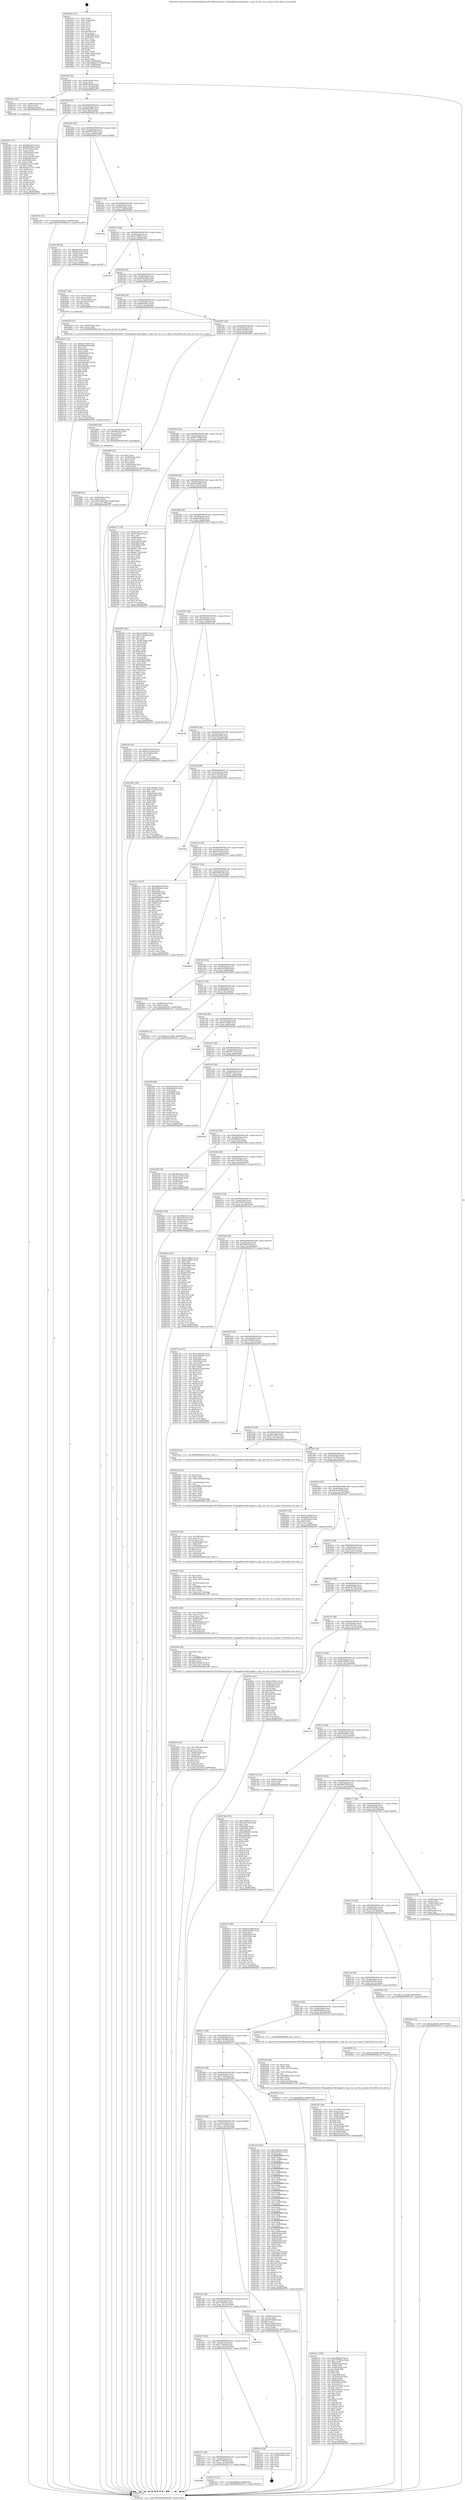 digraph "0x401830" {
  label = "0x401830 (/mnt/c/Users/mathe/Desktop/tcc/POCII/binaries/extr_FFmpeglibavcodechapdec.c_hap_can_use_tex_in_place_Final-ollvm.out::main(0))"
  labelloc = "t"
  node[shape=record]

  Entry [label="",width=0.3,height=0.3,shape=circle,fillcolor=black,style=filled]
  "0x40189f" [label="{
     0x40189f [32]\l
     | [instrs]\l
     &nbsp;&nbsp;0x40189f \<+6\>: mov -0x90(%rbp),%eax\l
     &nbsp;&nbsp;0x4018a5 \<+2\>: mov %eax,%ecx\l
     &nbsp;&nbsp;0x4018a7 \<+6\>: sub $0x8bc8fcb5,%ecx\l
     &nbsp;&nbsp;0x4018ad \<+6\>: mov %eax,-0xa4(%rbp)\l
     &nbsp;&nbsp;0x4018b3 \<+6\>: mov %ecx,-0xa8(%rbp)\l
     &nbsp;&nbsp;0x4018b9 \<+6\>: je 0000000000401fc5 \<main+0x795\>\l
  }"]
  "0x401fc5" [label="{
     0x401fc5 [16]\l
     | [instrs]\l
     &nbsp;&nbsp;0x401fc5 \<+4\>: mov -0x80(%rbp),%rax\l
     &nbsp;&nbsp;0x401fc9 \<+3\>: mov (%rax),%rax\l
     &nbsp;&nbsp;0x401fcc \<+4\>: mov 0x8(%rax),%rdi\l
     &nbsp;&nbsp;0x401fd0 \<+5\>: call 0000000000401060 \<atoi@plt\>\l
     | [calls]\l
     &nbsp;&nbsp;0x401060 \{1\} (unknown)\l
  }"]
  "0x4018bf" [label="{
     0x4018bf [28]\l
     | [instrs]\l
     &nbsp;&nbsp;0x4018bf \<+5\>: jmp 00000000004018c4 \<main+0x94\>\l
     &nbsp;&nbsp;0x4018c4 \<+6\>: mov -0xa4(%rbp),%eax\l
     &nbsp;&nbsp;0x4018ca \<+5\>: sub $0x90fad286,%eax\l
     &nbsp;&nbsp;0x4018cf \<+6\>: mov %eax,-0xac(%rbp)\l
     &nbsp;&nbsp;0x4018d5 \<+6\>: je 0000000000402190 \<main+0x960\>\l
  }"]
  Exit [label="",width=0.3,height=0.3,shape=circle,fillcolor=black,style=filled,peripheries=2]
  "0x402190" [label="{
     0x402190 [15]\l
     | [instrs]\l
     &nbsp;&nbsp;0x402190 \<+10\>: movl $0x9539a2d1,-0x90(%rbp)\l
     &nbsp;&nbsp;0x40219a \<+5\>: jmp 0000000000402c97 \<main+0x1467\>\l
  }"]
  "0x4018db" [label="{
     0x4018db [28]\l
     | [instrs]\l
     &nbsp;&nbsp;0x4018db \<+5\>: jmp 00000000004018e0 \<main+0xb0\>\l
     &nbsp;&nbsp;0x4018e0 \<+6\>: mov -0xa4(%rbp),%eax\l
     &nbsp;&nbsp;0x4018e6 \<+5\>: sub $0x9539a2d1,%eax\l
     &nbsp;&nbsp;0x4018eb \<+6\>: mov %eax,-0xb0(%rbp)\l
     &nbsp;&nbsp;0x4018f1 \<+6\>: je 000000000040219f \<main+0x96f\>\l
  }"]
  "0x4027bd" [label="{
     0x4027bd [155]\l
     | [instrs]\l
     &nbsp;&nbsp;0x4027bd \<+5\>: mov $0x71db9c62,%ecx\l
     &nbsp;&nbsp;0x4027c2 \<+5\>: mov $0x5f43316a,%edx\l
     &nbsp;&nbsp;0x4027c7 \<+3\>: mov $0x1,%sil\l
     &nbsp;&nbsp;0x4027ca \<+8\>: mov 0x405060,%r8d\l
     &nbsp;&nbsp;0x4027d2 \<+8\>: mov 0x405064,%r9d\l
     &nbsp;&nbsp;0x4027da \<+3\>: mov %r8d,%r10d\l
     &nbsp;&nbsp;0x4027dd \<+7\>: sub $0xdd380563,%r10d\l
     &nbsp;&nbsp;0x4027e4 \<+4\>: sub $0x1,%r10d\l
     &nbsp;&nbsp;0x4027e8 \<+7\>: add $0xdd380563,%r10d\l
     &nbsp;&nbsp;0x4027ef \<+4\>: imul %r10d,%r8d\l
     &nbsp;&nbsp;0x4027f3 \<+4\>: and $0x1,%r8d\l
     &nbsp;&nbsp;0x4027f7 \<+4\>: cmp $0x0,%r8d\l
     &nbsp;&nbsp;0x4027fb \<+4\>: sete %r11b\l
     &nbsp;&nbsp;0x4027ff \<+4\>: cmp $0xa,%r9d\l
     &nbsp;&nbsp;0x402803 \<+3\>: setl %bl\l
     &nbsp;&nbsp;0x402806 \<+3\>: mov %r11b,%r14b\l
     &nbsp;&nbsp;0x402809 \<+4\>: xor $0xff,%r14b\l
     &nbsp;&nbsp;0x40280d \<+3\>: mov %bl,%r15b\l
     &nbsp;&nbsp;0x402810 \<+4\>: xor $0xff,%r15b\l
     &nbsp;&nbsp;0x402814 \<+4\>: xor $0x0,%sil\l
     &nbsp;&nbsp;0x402818 \<+3\>: mov %r14b,%r12b\l
     &nbsp;&nbsp;0x40281b \<+4\>: and $0x0,%r12b\l
     &nbsp;&nbsp;0x40281f \<+3\>: and %sil,%r11b\l
     &nbsp;&nbsp;0x402822 \<+3\>: mov %r15b,%r13b\l
     &nbsp;&nbsp;0x402825 \<+4\>: and $0x0,%r13b\l
     &nbsp;&nbsp;0x402829 \<+3\>: and %sil,%bl\l
     &nbsp;&nbsp;0x40282c \<+3\>: or %r11b,%r12b\l
     &nbsp;&nbsp;0x40282f \<+3\>: or %bl,%r13b\l
     &nbsp;&nbsp;0x402832 \<+3\>: xor %r13b,%r12b\l
     &nbsp;&nbsp;0x402835 \<+3\>: or %r15b,%r14b\l
     &nbsp;&nbsp;0x402838 \<+4\>: xor $0xff,%r14b\l
     &nbsp;&nbsp;0x40283c \<+4\>: or $0x0,%sil\l
     &nbsp;&nbsp;0x402840 \<+3\>: and %sil,%r14b\l
     &nbsp;&nbsp;0x402843 \<+3\>: or %r14b,%r12b\l
     &nbsp;&nbsp;0x402846 \<+4\>: test $0x1,%r12b\l
     &nbsp;&nbsp;0x40284a \<+3\>: cmovne %edx,%ecx\l
     &nbsp;&nbsp;0x40284d \<+6\>: mov %ecx,-0x90(%rbp)\l
     &nbsp;&nbsp;0x402853 \<+5\>: jmp 0000000000402c97 \<main+0x1467\>\l
  }"]
  "0x40219f" [label="{
     0x40219f [36]\l
     | [instrs]\l
     &nbsp;&nbsp;0x40219f \<+5\>: mov $0xb63cf01a,%eax\l
     &nbsp;&nbsp;0x4021a4 \<+5\>: mov $0xe5fc41f3,%ecx\l
     &nbsp;&nbsp;0x4021a9 \<+4\>: mov -0x60(%rbp),%rdx\l
     &nbsp;&nbsp;0x4021ad \<+2\>: mov (%rdx),%esi\l
     &nbsp;&nbsp;0x4021af \<+4\>: mov -0x70(%rbp),%rdx\l
     &nbsp;&nbsp;0x4021b3 \<+2\>: cmp (%rdx),%esi\l
     &nbsp;&nbsp;0x4021b5 \<+3\>: cmovl %ecx,%eax\l
     &nbsp;&nbsp;0x4021b8 \<+6\>: mov %eax,-0x90(%rbp)\l
     &nbsp;&nbsp;0x4021be \<+5\>: jmp 0000000000402c97 \<main+0x1467\>\l
  }"]
  "0x4018f7" [label="{
     0x4018f7 [28]\l
     | [instrs]\l
     &nbsp;&nbsp;0x4018f7 \<+5\>: jmp 00000000004018fc \<main+0xcc\>\l
     &nbsp;&nbsp;0x4018fc \<+6\>: mov -0xa4(%rbp),%eax\l
     &nbsp;&nbsp;0x401902 \<+5\>: sub $0x98e2a8ce,%eax\l
     &nbsp;&nbsp;0x401907 \<+6\>: mov %eax,-0xb4(%rbp)\l
     &nbsp;&nbsp;0x40190d \<+6\>: je 0000000000402c6b \<main+0x143b\>\l
  }"]
  "0x4026ea" [label="{
     0x4026ea [15]\l
     | [instrs]\l
     &nbsp;&nbsp;0x4026ea \<+10\>: movl $0xba2feebb,-0x90(%rbp)\l
     &nbsp;&nbsp;0x4026f4 \<+5\>: jmp 0000000000402c97 \<main+0x1467\>\l
  }"]
  "0x402c6b" [label="{
     0x402c6b\l
  }", style=dashed]
  "0x401913" [label="{
     0x401913 [28]\l
     | [instrs]\l
     &nbsp;&nbsp;0x401913 \<+5\>: jmp 0000000000401918 \<main+0xe8\>\l
     &nbsp;&nbsp;0x401918 \<+6\>: mov -0xa4(%rbp),%eax\l
     &nbsp;&nbsp;0x40191e \<+5\>: sub $0xaa79d827,%eax\l
     &nbsp;&nbsp;0x401923 \<+6\>: mov %eax,-0xb8(%rbp)\l
     &nbsp;&nbsp;0x401929 \<+6\>: je 0000000000402c23 \<main+0x13f3\>\l
  }"]
  "0x402686" [label="{
     0x402686 [31]\l
     | [instrs]\l
     &nbsp;&nbsp;0x402686 \<+4\>: mov -0x40(%rbp),%rcx\l
     &nbsp;&nbsp;0x40268a \<+6\>: movl $0x0,(%rcx)\l
     &nbsp;&nbsp;0x402690 \<+10\>: movl $0x1564a356,-0x90(%rbp)\l
     &nbsp;&nbsp;0x40269a \<+6\>: mov %eax,-0x178(%rbp)\l
     &nbsp;&nbsp;0x4026a0 \<+5\>: jmp 0000000000402c97 \<main+0x1467\>\l
  }"]
  "0x402c23" [label="{
     0x402c23\l
  }", style=dashed]
  "0x40192f" [label="{
     0x40192f [28]\l
     | [instrs]\l
     &nbsp;&nbsp;0x40192f \<+5\>: jmp 0000000000401934 \<main+0x104\>\l
     &nbsp;&nbsp;0x401934 \<+6\>: mov -0xa4(%rbp),%eax\l
     &nbsp;&nbsp;0x40193a \<+5\>: sub $0xb5f418db,%eax\l
     &nbsp;&nbsp;0x40193f \<+6\>: mov %eax,-0xbc(%rbp)\l
     &nbsp;&nbsp;0x401945 \<+6\>: je 00000000004020c7 \<main+0x897\>\l
  }"]
  "0x402669" [label="{
     0x402669 [29]\l
     | [instrs]\l
     &nbsp;&nbsp;0x402669 \<+10\>: movabs $0x4030b6,%rdi\l
     &nbsp;&nbsp;0x402673 \<+4\>: mov -0x48(%rbp),%rcx\l
     &nbsp;&nbsp;0x402677 \<+2\>: mov %eax,(%rcx)\l
     &nbsp;&nbsp;0x402679 \<+4\>: mov -0x48(%rbp),%rcx\l
     &nbsp;&nbsp;0x40267d \<+2\>: mov (%rcx),%esi\l
     &nbsp;&nbsp;0x40267f \<+2\>: mov $0x0,%al\l
     &nbsp;&nbsp;0x402681 \<+5\>: call 0000000000401040 \<printf@plt\>\l
     | [calls]\l
     &nbsp;&nbsp;0x401040 \{1\} (unknown)\l
  }"]
  "0x4020c7" [label="{
     0x4020c7 [29]\l
     | [instrs]\l
     &nbsp;&nbsp;0x4020c7 \<+4\>: mov -0x70(%rbp),%rax\l
     &nbsp;&nbsp;0x4020cb \<+6\>: movl $0x1,(%rax)\l
     &nbsp;&nbsp;0x4020d1 \<+4\>: mov -0x70(%rbp),%rax\l
     &nbsp;&nbsp;0x4020d5 \<+3\>: movslq (%rax),%rax\l
     &nbsp;&nbsp;0x4020d8 \<+4\>: shl $0x4,%rax\l
     &nbsp;&nbsp;0x4020dc \<+3\>: mov %rax,%rdi\l
     &nbsp;&nbsp;0x4020df \<+5\>: call 0000000000401050 \<malloc@plt\>\l
     | [calls]\l
     &nbsp;&nbsp;0x401050 \{1\} (unknown)\l
  }"]
  "0x40194b" [label="{
     0x40194b [28]\l
     | [instrs]\l
     &nbsp;&nbsp;0x40194b \<+5\>: jmp 0000000000401950 \<main+0x120\>\l
     &nbsp;&nbsp;0x401950 \<+6\>: mov -0xa4(%rbp),%eax\l
     &nbsp;&nbsp;0x401956 \<+5\>: sub $0xb63cf01a,%eax\l
     &nbsp;&nbsp;0x40195b \<+6\>: mov %eax,-0xc0(%rbp)\l
     &nbsp;&nbsp;0x401961 \<+6\>: je 000000000040265d \<main+0xe2d\>\l
  }"]
  "0x402495" [label="{
     0x402495 [56]\l
     | [instrs]\l
     &nbsp;&nbsp;0x402495 \<+6\>: mov -0x174(%rbp),%ecx\l
     &nbsp;&nbsp;0x40249b \<+3\>: imul %eax,%ecx\l
     &nbsp;&nbsp;0x40249e \<+3\>: movslq %ecx,%r8\l
     &nbsp;&nbsp;0x4024a1 \<+4\>: mov -0x68(%rbp),%r9\l
     &nbsp;&nbsp;0x4024a5 \<+3\>: mov (%r9),%r9\l
     &nbsp;&nbsp;0x4024a8 \<+4\>: mov -0x60(%rbp),%r10\l
     &nbsp;&nbsp;0x4024ac \<+3\>: movslq (%r10),%r10\l
     &nbsp;&nbsp;0x4024af \<+4\>: shl $0x4,%r10\l
     &nbsp;&nbsp;0x4024b3 \<+3\>: add %r10,%r9\l
     &nbsp;&nbsp;0x4024b6 \<+4\>: mov 0x8(%r9),%r9\l
     &nbsp;&nbsp;0x4024ba \<+4\>: mov %r8,0x10(%r9)\l
     &nbsp;&nbsp;0x4024be \<+10\>: movl $0x193257ef,-0x90(%rbp)\l
     &nbsp;&nbsp;0x4024c8 \<+5\>: jmp 0000000000402c97 \<main+0x1467\>\l
  }"]
  "0x40265d" [label="{
     0x40265d [12]\l
     | [instrs]\l
     &nbsp;&nbsp;0x40265d \<+4\>: mov -0x68(%rbp),%rax\l
     &nbsp;&nbsp;0x402661 \<+3\>: mov (%rax),%rdi\l
     &nbsp;&nbsp;0x402664 \<+5\>: call 00000000004013b0 \<hap_can_use_tex_in_place\>\l
     | [calls]\l
     &nbsp;&nbsp;0x4013b0 \{1\} (/mnt/c/Users/mathe/Desktop/tcc/POCII/binaries/extr_FFmpeglibavcodechapdec.c_hap_can_use_tex_in_place_Final-ollvm.out::hap_can_use_tex_in_place)\l
  }"]
  "0x401967" [label="{
     0x401967 [28]\l
     | [instrs]\l
     &nbsp;&nbsp;0x401967 \<+5\>: jmp 000000000040196c \<main+0x13c\>\l
     &nbsp;&nbsp;0x40196c \<+6\>: mov -0xa4(%rbp),%eax\l
     &nbsp;&nbsp;0x401972 \<+5\>: sub $0xba2feebb,%eax\l
     &nbsp;&nbsp;0x401977 \<+6\>: mov %eax,-0xc4(%rbp)\l
     &nbsp;&nbsp;0x40197d \<+6\>: je 00000000004026f9 \<main+0xec9\>\l
  }"]
  "0x40246d" [label="{
     0x40246d [40]\l
     | [instrs]\l
     &nbsp;&nbsp;0x40246d \<+5\>: mov $0x2,%ecx\l
     &nbsp;&nbsp;0x402472 \<+1\>: cltd\l
     &nbsp;&nbsp;0x402473 \<+2\>: idiv %ecx\l
     &nbsp;&nbsp;0x402475 \<+6\>: imul $0xfffffffe,%edx,%ecx\l
     &nbsp;&nbsp;0x40247b \<+6\>: sub $0x5b204a78,%ecx\l
     &nbsp;&nbsp;0x402481 \<+3\>: add $0x1,%ecx\l
     &nbsp;&nbsp;0x402484 \<+6\>: add $0x5b204a78,%ecx\l
     &nbsp;&nbsp;0x40248a \<+6\>: mov %ecx,-0x174(%rbp)\l
     &nbsp;&nbsp;0x402490 \<+5\>: call 0000000000401160 \<next_i\>\l
     | [calls]\l
     &nbsp;&nbsp;0x401160 \{1\} (/mnt/c/Users/mathe/Desktop/tcc/POCII/binaries/extr_FFmpeglibavcodechapdec.c_hap_can_use_tex_in_place_Final-ollvm.out::next_i)\l
  }"]
  "0x4026f9" [label="{
     0x4026f9 [34]\l
     | [instrs]\l
     &nbsp;&nbsp;0x4026f9 \<+2\>: xor %eax,%eax\l
     &nbsp;&nbsp;0x4026fb \<+4\>: mov -0x40(%rbp),%rcx\l
     &nbsp;&nbsp;0x4026ff \<+2\>: mov (%rcx),%edx\l
     &nbsp;&nbsp;0x402701 \<+3\>: sub $0x1,%eax\l
     &nbsp;&nbsp;0x402704 \<+2\>: sub %eax,%edx\l
     &nbsp;&nbsp;0x402706 \<+4\>: mov -0x40(%rbp),%rcx\l
     &nbsp;&nbsp;0x40270a \<+2\>: mov %edx,(%rcx)\l
     &nbsp;&nbsp;0x40270c \<+10\>: movl $0x1564a356,-0x90(%rbp)\l
     &nbsp;&nbsp;0x402716 \<+5\>: jmp 0000000000402c97 \<main+0x1467\>\l
  }"]
  "0x401983" [label="{
     0x401983 [28]\l
     | [instrs]\l
     &nbsp;&nbsp;0x401983 \<+5\>: jmp 0000000000401988 \<main+0x158\>\l
     &nbsp;&nbsp;0x401988 \<+6\>: mov -0xa4(%rbp),%eax\l
     &nbsp;&nbsp;0x40198e \<+5\>: sub $0xbb737f9d,%eax\l
     &nbsp;&nbsp;0x401993 \<+6\>: mov %eax,-0xc8(%rbp)\l
     &nbsp;&nbsp;0x401999 \<+6\>: je 0000000000402a27 \<main+0x11f7\>\l
  }"]
  "0x40243f" [label="{
     0x40243f [46]\l
     | [instrs]\l
     &nbsp;&nbsp;0x40243f \<+6\>: mov -0x170(%rbp),%ecx\l
     &nbsp;&nbsp;0x402445 \<+3\>: imul %eax,%ecx\l
     &nbsp;&nbsp;0x402448 \<+3\>: movslq %ecx,%r8\l
     &nbsp;&nbsp;0x40244b \<+4\>: mov -0x68(%rbp),%r9\l
     &nbsp;&nbsp;0x40244f \<+3\>: mov (%r9),%r9\l
     &nbsp;&nbsp;0x402452 \<+4\>: mov -0x60(%rbp),%r10\l
     &nbsp;&nbsp;0x402456 \<+3\>: movslq (%r10),%r10\l
     &nbsp;&nbsp;0x402459 \<+4\>: shl $0x4,%r10\l
     &nbsp;&nbsp;0x40245d \<+3\>: add %r10,%r9\l
     &nbsp;&nbsp;0x402460 \<+4\>: mov 0x8(%r9),%r9\l
     &nbsp;&nbsp;0x402464 \<+4\>: mov %r8,0x8(%r9)\l
     &nbsp;&nbsp;0x402468 \<+5\>: call 0000000000401160 \<next_i\>\l
     | [calls]\l
     &nbsp;&nbsp;0x401160 \{1\} (/mnt/c/Users/mathe/Desktop/tcc/POCII/binaries/extr_FFmpeglibavcodechapdec.c_hap_can_use_tex_in_place_Final-ollvm.out::next_i)\l
  }"]
  "0x402a27" [label="{
     0x402a27 [159]\l
     | [instrs]\l
     &nbsp;&nbsp;0x402a27 \<+5\>: mov $0x4e106513,%eax\l
     &nbsp;&nbsp;0x402a2c \<+5\>: mov $0x727bbaef,%ecx\l
     &nbsp;&nbsp;0x402a31 \<+2\>: mov $0x1,%dl\l
     &nbsp;&nbsp;0x402a33 \<+7\>: mov -0x88(%rbp),%rsi\l
     &nbsp;&nbsp;0x402a3a \<+2\>: mov (%rsi),%edi\l
     &nbsp;&nbsp;0x402a3c \<+3\>: mov %edi,-0x2c(%rbp)\l
     &nbsp;&nbsp;0x402a3f \<+7\>: mov 0x405060,%edi\l
     &nbsp;&nbsp;0x402a46 \<+8\>: mov 0x405064,%r8d\l
     &nbsp;&nbsp;0x402a4e \<+3\>: mov %edi,%r9d\l
     &nbsp;&nbsp;0x402a51 \<+7\>: add $0xd6173a0,%r9d\l
     &nbsp;&nbsp;0x402a58 \<+4\>: sub $0x1,%r9d\l
     &nbsp;&nbsp;0x402a5c \<+7\>: sub $0xd6173a0,%r9d\l
     &nbsp;&nbsp;0x402a63 \<+4\>: imul %r9d,%edi\l
     &nbsp;&nbsp;0x402a67 \<+3\>: and $0x1,%edi\l
     &nbsp;&nbsp;0x402a6a \<+3\>: cmp $0x0,%edi\l
     &nbsp;&nbsp;0x402a6d \<+4\>: sete %r10b\l
     &nbsp;&nbsp;0x402a71 \<+4\>: cmp $0xa,%r8d\l
     &nbsp;&nbsp;0x402a75 \<+4\>: setl %r11b\l
     &nbsp;&nbsp;0x402a79 \<+3\>: mov %r10b,%bl\l
     &nbsp;&nbsp;0x402a7c \<+3\>: xor $0xff,%bl\l
     &nbsp;&nbsp;0x402a7f \<+3\>: mov %r11b,%r14b\l
     &nbsp;&nbsp;0x402a82 \<+4\>: xor $0xff,%r14b\l
     &nbsp;&nbsp;0x402a86 \<+3\>: xor $0x0,%dl\l
     &nbsp;&nbsp;0x402a89 \<+3\>: mov %bl,%r15b\l
     &nbsp;&nbsp;0x402a8c \<+4\>: and $0x0,%r15b\l
     &nbsp;&nbsp;0x402a90 \<+3\>: and %dl,%r10b\l
     &nbsp;&nbsp;0x402a93 \<+3\>: mov %r14b,%r12b\l
     &nbsp;&nbsp;0x402a96 \<+4\>: and $0x0,%r12b\l
     &nbsp;&nbsp;0x402a9a \<+3\>: and %dl,%r11b\l
     &nbsp;&nbsp;0x402a9d \<+3\>: or %r10b,%r15b\l
     &nbsp;&nbsp;0x402aa0 \<+3\>: or %r11b,%r12b\l
     &nbsp;&nbsp;0x402aa3 \<+3\>: xor %r12b,%r15b\l
     &nbsp;&nbsp;0x402aa6 \<+3\>: or %r14b,%bl\l
     &nbsp;&nbsp;0x402aa9 \<+3\>: xor $0xff,%bl\l
     &nbsp;&nbsp;0x402aac \<+3\>: or $0x0,%dl\l
     &nbsp;&nbsp;0x402aaf \<+2\>: and %dl,%bl\l
     &nbsp;&nbsp;0x402ab1 \<+3\>: or %bl,%r15b\l
     &nbsp;&nbsp;0x402ab4 \<+4\>: test $0x1,%r15b\l
     &nbsp;&nbsp;0x402ab8 \<+3\>: cmovne %ecx,%eax\l
     &nbsp;&nbsp;0x402abb \<+6\>: mov %eax,-0x90(%rbp)\l
     &nbsp;&nbsp;0x402ac1 \<+5\>: jmp 0000000000402c97 \<main+0x1467\>\l
  }"]
  "0x40199f" [label="{
     0x40199f [28]\l
     | [instrs]\l
     &nbsp;&nbsp;0x40199f \<+5\>: jmp 00000000004019a4 \<main+0x174\>\l
     &nbsp;&nbsp;0x4019a4 \<+6\>: mov -0xa4(%rbp),%eax\l
     &nbsp;&nbsp;0x4019aa \<+5\>: sub $0xbce4df92,%eax\l
     &nbsp;&nbsp;0x4019af \<+6\>: mov %eax,-0xcc(%rbp)\l
     &nbsp;&nbsp;0x4019b5 \<+6\>: je 0000000000402560 \<main+0xd30\>\l
  }"]
  "0x402413" [label="{
     0x402413 [44]\l
     | [instrs]\l
     &nbsp;&nbsp;0x402413 \<+2\>: xor %ecx,%ecx\l
     &nbsp;&nbsp;0x402415 \<+5\>: mov $0x2,%edx\l
     &nbsp;&nbsp;0x40241a \<+6\>: mov %edx,-0x16c(%rbp)\l
     &nbsp;&nbsp;0x402420 \<+1\>: cltd\l
     &nbsp;&nbsp;0x402421 \<+6\>: mov -0x16c(%rbp),%esi\l
     &nbsp;&nbsp;0x402427 \<+2\>: idiv %esi\l
     &nbsp;&nbsp;0x402429 \<+6\>: imul $0xfffffffe,%edx,%edx\l
     &nbsp;&nbsp;0x40242f \<+3\>: sub $0x1,%ecx\l
     &nbsp;&nbsp;0x402432 \<+2\>: sub %ecx,%edx\l
     &nbsp;&nbsp;0x402434 \<+6\>: mov %edx,-0x170(%rbp)\l
     &nbsp;&nbsp;0x40243a \<+5\>: call 0000000000401160 \<next_i\>\l
     | [calls]\l
     &nbsp;&nbsp;0x401160 \{1\} (/mnt/c/Users/mathe/Desktop/tcc/POCII/binaries/extr_FFmpeglibavcodechapdec.c_hap_can_use_tex_in_place_Final-ollvm.out::next_i)\l
  }"]
  "0x402560" [label="{
     0x402560 [181]\l
     | [instrs]\l
     &nbsp;&nbsp;0x402560 \<+5\>: mov $0xaa79d827,%eax\l
     &nbsp;&nbsp;0x402565 \<+5\>: mov $0x7128344d,%ecx\l
     &nbsp;&nbsp;0x40256a \<+2\>: mov $0x1,%dl\l
     &nbsp;&nbsp;0x40256c \<+2\>: xor %esi,%esi\l
     &nbsp;&nbsp;0x40256e \<+4\>: mov -0x50(%rbp),%rdi\l
     &nbsp;&nbsp;0x402572 \<+3\>: mov (%rdi),%r8d\l
     &nbsp;&nbsp;0x402575 \<+3\>: mov %esi,%r9d\l
     &nbsp;&nbsp;0x402578 \<+3\>: sub %r8d,%r9d\l
     &nbsp;&nbsp;0x40257b \<+3\>: mov %esi,%r8d\l
     &nbsp;&nbsp;0x40257e \<+4\>: sub $0x1,%r8d\l
     &nbsp;&nbsp;0x402582 \<+3\>: add %r8d,%r9d\l
     &nbsp;&nbsp;0x402585 \<+3\>: sub %r9d,%esi\l
     &nbsp;&nbsp;0x402588 \<+4\>: mov -0x50(%rbp),%rdi\l
     &nbsp;&nbsp;0x40258c \<+2\>: mov %esi,(%rdi)\l
     &nbsp;&nbsp;0x40258e \<+7\>: mov 0x405060,%esi\l
     &nbsp;&nbsp;0x402595 \<+8\>: mov 0x405064,%r8d\l
     &nbsp;&nbsp;0x40259d \<+3\>: mov %esi,%r9d\l
     &nbsp;&nbsp;0x4025a0 \<+7\>: add $0xb2efe8,%r9d\l
     &nbsp;&nbsp;0x4025a7 \<+4\>: sub $0x1,%r9d\l
     &nbsp;&nbsp;0x4025ab \<+7\>: sub $0xb2efe8,%r9d\l
     &nbsp;&nbsp;0x4025b2 \<+4\>: imul %r9d,%esi\l
     &nbsp;&nbsp;0x4025b6 \<+3\>: and $0x1,%esi\l
     &nbsp;&nbsp;0x4025b9 \<+3\>: cmp $0x0,%esi\l
     &nbsp;&nbsp;0x4025bc \<+4\>: sete %r10b\l
     &nbsp;&nbsp;0x4025c0 \<+4\>: cmp $0xa,%r8d\l
     &nbsp;&nbsp;0x4025c4 \<+4\>: setl %r11b\l
     &nbsp;&nbsp;0x4025c8 \<+3\>: mov %r10b,%bl\l
     &nbsp;&nbsp;0x4025cb \<+3\>: xor $0xff,%bl\l
     &nbsp;&nbsp;0x4025ce \<+3\>: mov %r11b,%r14b\l
     &nbsp;&nbsp;0x4025d1 \<+4\>: xor $0xff,%r14b\l
     &nbsp;&nbsp;0x4025d5 \<+3\>: xor $0x0,%dl\l
     &nbsp;&nbsp;0x4025d8 \<+3\>: mov %bl,%r15b\l
     &nbsp;&nbsp;0x4025db \<+4\>: and $0x0,%r15b\l
     &nbsp;&nbsp;0x4025df \<+3\>: and %dl,%r10b\l
     &nbsp;&nbsp;0x4025e2 \<+3\>: mov %r14b,%r12b\l
     &nbsp;&nbsp;0x4025e5 \<+4\>: and $0x0,%r12b\l
     &nbsp;&nbsp;0x4025e9 \<+3\>: and %dl,%r11b\l
     &nbsp;&nbsp;0x4025ec \<+3\>: or %r10b,%r15b\l
     &nbsp;&nbsp;0x4025ef \<+3\>: or %r11b,%r12b\l
     &nbsp;&nbsp;0x4025f2 \<+3\>: xor %r12b,%r15b\l
     &nbsp;&nbsp;0x4025f5 \<+3\>: or %r14b,%bl\l
     &nbsp;&nbsp;0x4025f8 \<+3\>: xor $0xff,%bl\l
     &nbsp;&nbsp;0x4025fb \<+3\>: or $0x0,%dl\l
     &nbsp;&nbsp;0x4025fe \<+2\>: and %dl,%bl\l
     &nbsp;&nbsp;0x402600 \<+3\>: or %bl,%r15b\l
     &nbsp;&nbsp;0x402603 \<+4\>: test $0x1,%r15b\l
     &nbsp;&nbsp;0x402607 \<+3\>: cmovne %ecx,%eax\l
     &nbsp;&nbsp;0x40260a \<+6\>: mov %eax,-0x90(%rbp)\l
     &nbsp;&nbsp;0x402610 \<+5\>: jmp 0000000000402c97 \<main+0x1467\>\l
  }"]
  "0x4019bb" [label="{
     0x4019bb [28]\l
     | [instrs]\l
     &nbsp;&nbsp;0x4019bb \<+5\>: jmp 00000000004019c0 \<main+0x190\>\l
     &nbsp;&nbsp;0x4019c0 \<+6\>: mov -0xa4(%rbp),%eax\l
     &nbsp;&nbsp;0x4019c6 \<+5\>: sub $0xbdcf6c42,%eax\l
     &nbsp;&nbsp;0x4019cb \<+6\>: mov %eax,-0xd0(%rbp)\l
     &nbsp;&nbsp;0x4019d1 \<+6\>: je 0000000000401f30 \<main+0x700\>\l
  }"]
  "0x4023e6" [label="{
     0x4023e6 [45]\l
     | [instrs]\l
     &nbsp;&nbsp;0x4023e6 \<+6\>: mov -0x168(%rbp),%ecx\l
     &nbsp;&nbsp;0x4023ec \<+3\>: imul %eax,%ecx\l
     &nbsp;&nbsp;0x4023ef \<+3\>: movslq %ecx,%r8\l
     &nbsp;&nbsp;0x4023f2 \<+4\>: mov -0x68(%rbp),%r9\l
     &nbsp;&nbsp;0x4023f6 \<+3\>: mov (%r9),%r9\l
     &nbsp;&nbsp;0x4023f9 \<+4\>: mov -0x60(%rbp),%r10\l
     &nbsp;&nbsp;0x4023fd \<+3\>: movslq (%r10),%r10\l
     &nbsp;&nbsp;0x402400 \<+4\>: shl $0x4,%r10\l
     &nbsp;&nbsp;0x402404 \<+3\>: add %r10,%r9\l
     &nbsp;&nbsp;0x402407 \<+4\>: mov 0x8(%r9),%r9\l
     &nbsp;&nbsp;0x40240b \<+3\>: mov %r8,(%r9)\l
     &nbsp;&nbsp;0x40240e \<+5\>: call 0000000000401160 \<next_i\>\l
     | [calls]\l
     &nbsp;&nbsp;0x401160 \{1\} (/mnt/c/Users/mathe/Desktop/tcc/POCII/binaries/extr_FFmpeglibavcodechapdec.c_hap_can_use_tex_in_place_Final-ollvm.out::next_i)\l
  }"]
  "0x401f30" [label="{
     0x401f30 [30]\l
     | [instrs]\l
     &nbsp;&nbsp;0x401f30 \<+5\>: mov $0xfc817b78,%eax\l
     &nbsp;&nbsp;0x401f35 \<+5\>: mov $0xe1a85e8f,%ecx\l
     &nbsp;&nbsp;0x401f3a \<+3\>: mov -0x31(%rbp),%dl\l
     &nbsp;&nbsp;0x401f3d \<+3\>: test $0x1,%dl\l
     &nbsp;&nbsp;0x401f40 \<+3\>: cmovne %ecx,%eax\l
     &nbsp;&nbsp;0x401f43 \<+6\>: mov %eax,-0x90(%rbp)\l
     &nbsp;&nbsp;0x401f49 \<+5\>: jmp 0000000000402c97 \<main+0x1467\>\l
  }"]
  "0x4019d7" [label="{
     0x4019d7 [28]\l
     | [instrs]\l
     &nbsp;&nbsp;0x4019d7 \<+5\>: jmp 00000000004019dc \<main+0x1ac\>\l
     &nbsp;&nbsp;0x4019dc \<+6\>: mov -0xa4(%rbp),%eax\l
     &nbsp;&nbsp;0x4019e2 \<+5\>: sub $0xcc82bbc2,%eax\l
     &nbsp;&nbsp;0x4019e7 \<+6\>: mov %eax,-0xd4(%rbp)\l
     &nbsp;&nbsp;0x4019ed \<+6\>: je 0000000000402ad8 \<main+0x12a8\>\l
  }"]
  "0x4023b2" [label="{
     0x4023b2 [52]\l
     | [instrs]\l
     &nbsp;&nbsp;0x4023b2 \<+2\>: xor %ecx,%ecx\l
     &nbsp;&nbsp;0x4023b4 \<+5\>: mov $0x2,%edx\l
     &nbsp;&nbsp;0x4023b9 \<+6\>: mov %edx,-0x164(%rbp)\l
     &nbsp;&nbsp;0x4023bf \<+1\>: cltd\l
     &nbsp;&nbsp;0x4023c0 \<+6\>: mov -0x164(%rbp),%esi\l
     &nbsp;&nbsp;0x4023c6 \<+2\>: idiv %esi\l
     &nbsp;&nbsp;0x4023c8 \<+6\>: imul $0xfffffffe,%edx,%edx\l
     &nbsp;&nbsp;0x4023ce \<+2\>: mov %ecx,%edi\l
     &nbsp;&nbsp;0x4023d0 \<+2\>: sub %edx,%edi\l
     &nbsp;&nbsp;0x4023d2 \<+2\>: mov %ecx,%edx\l
     &nbsp;&nbsp;0x4023d4 \<+3\>: sub $0x1,%edx\l
     &nbsp;&nbsp;0x4023d7 \<+2\>: add %edx,%edi\l
     &nbsp;&nbsp;0x4023d9 \<+2\>: sub %edi,%ecx\l
     &nbsp;&nbsp;0x4023db \<+6\>: mov %ecx,-0x168(%rbp)\l
     &nbsp;&nbsp;0x4023e1 \<+5\>: call 0000000000401160 \<next_i\>\l
     | [calls]\l
     &nbsp;&nbsp;0x401160 \{1\} (/mnt/c/Users/mathe/Desktop/tcc/POCII/binaries/extr_FFmpeglibavcodechapdec.c_hap_can_use_tex_in_place_Final-ollvm.out::next_i)\l
  }"]
  "0x402ad8" [label="{
     0x402ad8\l
  }", style=dashed]
  "0x4019f3" [label="{
     0x4019f3 [28]\l
     | [instrs]\l
     &nbsp;&nbsp;0x4019f3 \<+5\>: jmp 00000000004019f8 \<main+0x1c8\>\l
     &nbsp;&nbsp;0x4019f8 \<+6\>: mov -0xa4(%rbp),%eax\l
     &nbsp;&nbsp;0x4019fe \<+5\>: sub $0xdabd2476,%eax\l
     &nbsp;&nbsp;0x401a03 \<+6\>: mov %eax,-0xd8(%rbp)\l
     &nbsp;&nbsp;0x401a09 \<+6\>: je 0000000000401d99 \<main+0x569\>\l
  }"]
  "0x401d8f" [label="{
     0x401d8f\l
  }", style=dashed]
  "0x401d99" [label="{
     0x401d99 [106]\l
     | [instrs]\l
     &nbsp;&nbsp;0x401d99 \<+5\>: mov $0xcc82bbc2,%eax\l
     &nbsp;&nbsp;0x401d9e \<+5\>: mov $0x715182aa,%ecx\l
     &nbsp;&nbsp;0x401da3 \<+2\>: mov $0x1,%dl\l
     &nbsp;&nbsp;0x401da5 \<+7\>: mov -0x8a(%rbp),%sil\l
     &nbsp;&nbsp;0x401dac \<+7\>: mov -0x89(%rbp),%dil\l
     &nbsp;&nbsp;0x401db3 \<+3\>: mov %sil,%r8b\l
     &nbsp;&nbsp;0x401db6 \<+4\>: xor $0xff,%r8b\l
     &nbsp;&nbsp;0x401dba \<+3\>: mov %dil,%r9b\l
     &nbsp;&nbsp;0x401dbd \<+4\>: xor $0xff,%r9b\l
     &nbsp;&nbsp;0x401dc1 \<+3\>: xor $0x1,%dl\l
     &nbsp;&nbsp;0x401dc4 \<+3\>: mov %r8b,%r10b\l
     &nbsp;&nbsp;0x401dc7 \<+4\>: and $0xff,%r10b\l
     &nbsp;&nbsp;0x401dcb \<+3\>: and %dl,%sil\l
     &nbsp;&nbsp;0x401dce \<+3\>: mov %r9b,%r11b\l
     &nbsp;&nbsp;0x401dd1 \<+4\>: and $0xff,%r11b\l
     &nbsp;&nbsp;0x401dd5 \<+3\>: and %dl,%dil\l
     &nbsp;&nbsp;0x401dd8 \<+3\>: or %sil,%r10b\l
     &nbsp;&nbsp;0x401ddb \<+3\>: or %dil,%r11b\l
     &nbsp;&nbsp;0x401dde \<+3\>: xor %r11b,%r10b\l
     &nbsp;&nbsp;0x401de1 \<+3\>: or %r9b,%r8b\l
     &nbsp;&nbsp;0x401de4 \<+4\>: xor $0xff,%r8b\l
     &nbsp;&nbsp;0x401de8 \<+3\>: or $0x1,%dl\l
     &nbsp;&nbsp;0x401deb \<+3\>: and %dl,%r8b\l
     &nbsp;&nbsp;0x401dee \<+3\>: or %r8b,%r10b\l
     &nbsp;&nbsp;0x401df1 \<+4\>: test $0x1,%r10b\l
     &nbsp;&nbsp;0x401df5 \<+3\>: cmovne %ecx,%eax\l
     &nbsp;&nbsp;0x401df8 \<+6\>: mov %eax,-0x90(%rbp)\l
     &nbsp;&nbsp;0x401dfe \<+5\>: jmp 0000000000402c97 \<main+0x1467\>\l
  }"]
  "0x401a0f" [label="{
     0x401a0f [28]\l
     | [instrs]\l
     &nbsp;&nbsp;0x401a0f \<+5\>: jmp 0000000000401a14 \<main+0x1e4\>\l
     &nbsp;&nbsp;0x401a14 \<+6\>: mov -0xa4(%rbp),%eax\l
     &nbsp;&nbsp;0x401a1a \<+5\>: sub $0xe1a85e8f,%eax\l
     &nbsp;&nbsp;0x401a1f \<+6\>: mov %eax,-0xdc(%rbp)\l
     &nbsp;&nbsp;0x401a25 \<+6\>: je 0000000000401f4e \<main+0x71e\>\l
  }"]
  "0x402c97" [label="{
     0x402c97 [5]\l
     | [instrs]\l
     &nbsp;&nbsp;0x402c97 \<+5\>: jmp 000000000040189f \<main+0x6f\>\l
  }"]
  "0x401830" [label="{
     0x401830 [111]\l
     | [instrs]\l
     &nbsp;&nbsp;0x401830 \<+1\>: push %rbp\l
     &nbsp;&nbsp;0x401831 \<+3\>: mov %rsp,%rbp\l
     &nbsp;&nbsp;0x401834 \<+2\>: push %r15\l
     &nbsp;&nbsp;0x401836 \<+2\>: push %r14\l
     &nbsp;&nbsp;0x401838 \<+2\>: push %r13\l
     &nbsp;&nbsp;0x40183a \<+2\>: push %r12\l
     &nbsp;&nbsp;0x40183c \<+1\>: push %rbx\l
     &nbsp;&nbsp;0x40183d \<+7\>: sub $0x168,%rsp\l
     &nbsp;&nbsp;0x401844 \<+2\>: xor %eax,%eax\l
     &nbsp;&nbsp;0x401846 \<+7\>: mov 0x405060,%ecx\l
     &nbsp;&nbsp;0x40184d \<+7\>: mov 0x405064,%edx\l
     &nbsp;&nbsp;0x401854 \<+3\>: sub $0x1,%eax\l
     &nbsp;&nbsp;0x401857 \<+3\>: mov %ecx,%r8d\l
     &nbsp;&nbsp;0x40185a \<+3\>: add %eax,%r8d\l
     &nbsp;&nbsp;0x40185d \<+4\>: imul %r8d,%ecx\l
     &nbsp;&nbsp;0x401861 \<+3\>: and $0x1,%ecx\l
     &nbsp;&nbsp;0x401864 \<+3\>: cmp $0x0,%ecx\l
     &nbsp;&nbsp;0x401867 \<+4\>: sete %r9b\l
     &nbsp;&nbsp;0x40186b \<+4\>: and $0x1,%r9b\l
     &nbsp;&nbsp;0x40186f \<+7\>: mov %r9b,-0x8a(%rbp)\l
     &nbsp;&nbsp;0x401876 \<+3\>: cmp $0xa,%edx\l
     &nbsp;&nbsp;0x401879 \<+4\>: setl %r9b\l
     &nbsp;&nbsp;0x40187d \<+4\>: and $0x1,%r9b\l
     &nbsp;&nbsp;0x401881 \<+7\>: mov %r9b,-0x89(%rbp)\l
     &nbsp;&nbsp;0x401888 \<+10\>: movl $0xdabd2476,-0x90(%rbp)\l
     &nbsp;&nbsp;0x401892 \<+6\>: mov %edi,-0x94(%rbp)\l
     &nbsp;&nbsp;0x401898 \<+7\>: mov %rsi,-0xa0(%rbp)\l
  }"]
  "0x40237a" [label="{
     0x40237a [15]\l
     | [instrs]\l
     &nbsp;&nbsp;0x40237a \<+10\>: movl $0xbf80cb,-0x90(%rbp)\l
     &nbsp;&nbsp;0x402384 \<+5\>: jmp 0000000000402c97 \<main+0x1467\>\l
  }"]
  "0x401f4e" [label="{
     0x401f4e\l
  }", style=dashed]
  "0x401a2b" [label="{
     0x401a2b [28]\l
     | [instrs]\l
     &nbsp;&nbsp;0x401a2b \<+5\>: jmp 0000000000401a30 \<main+0x200\>\l
     &nbsp;&nbsp;0x401a30 \<+6\>: mov -0xa4(%rbp),%eax\l
     &nbsp;&nbsp;0x401a36 \<+5\>: sub $0xe5fc41f3,%eax\l
     &nbsp;&nbsp;0x401a3b \<+6\>: mov %eax,-0xe0(%rbp)\l
     &nbsp;&nbsp;0x401a41 \<+6\>: je 00000000004021c3 \<main+0x993\>\l
  }"]
  "0x401d73" [label="{
     0x401d73 [28]\l
     | [instrs]\l
     &nbsp;&nbsp;0x401d73 \<+5\>: jmp 0000000000401d78 \<main+0x548\>\l
     &nbsp;&nbsp;0x401d78 \<+6\>: mov -0xa4(%rbp),%eax\l
     &nbsp;&nbsp;0x401d7e \<+5\>: sub $0x737993cb,%eax\l
     &nbsp;&nbsp;0x401d83 \<+6\>: mov %eax,-0x158(%rbp)\l
     &nbsp;&nbsp;0x401d89 \<+6\>: je 000000000040237a \<main+0xb4a\>\l
  }"]
  "0x4021c3" [label="{
     0x4021c3 [147]\l
     | [instrs]\l
     &nbsp;&nbsp;0x4021c3 \<+5\>: mov $0xe9f56e38,%eax\l
     &nbsp;&nbsp;0x4021c8 \<+5\>: mov $0x6fd6d4ce,%ecx\l
     &nbsp;&nbsp;0x4021cd \<+2\>: mov $0x1,%dl\l
     &nbsp;&nbsp;0x4021cf \<+7\>: mov 0x405060,%esi\l
     &nbsp;&nbsp;0x4021d6 \<+7\>: mov 0x405064,%edi\l
     &nbsp;&nbsp;0x4021dd \<+3\>: mov %esi,%r8d\l
     &nbsp;&nbsp;0x4021e0 \<+7\>: sub $0xa680338b,%r8d\l
     &nbsp;&nbsp;0x4021e7 \<+4\>: sub $0x1,%r8d\l
     &nbsp;&nbsp;0x4021eb \<+7\>: add $0xa680338b,%r8d\l
     &nbsp;&nbsp;0x4021f2 \<+4\>: imul %r8d,%esi\l
     &nbsp;&nbsp;0x4021f6 \<+3\>: and $0x1,%esi\l
     &nbsp;&nbsp;0x4021f9 \<+3\>: cmp $0x0,%esi\l
     &nbsp;&nbsp;0x4021fc \<+4\>: sete %r9b\l
     &nbsp;&nbsp;0x402200 \<+3\>: cmp $0xa,%edi\l
     &nbsp;&nbsp;0x402203 \<+4\>: setl %r10b\l
     &nbsp;&nbsp;0x402207 \<+3\>: mov %r9b,%r11b\l
     &nbsp;&nbsp;0x40220a \<+4\>: xor $0xff,%r11b\l
     &nbsp;&nbsp;0x40220e \<+3\>: mov %r10b,%bl\l
     &nbsp;&nbsp;0x402211 \<+3\>: xor $0xff,%bl\l
     &nbsp;&nbsp;0x402214 \<+3\>: xor $0x0,%dl\l
     &nbsp;&nbsp;0x402217 \<+3\>: mov %r11b,%r14b\l
     &nbsp;&nbsp;0x40221a \<+4\>: and $0x0,%r14b\l
     &nbsp;&nbsp;0x40221e \<+3\>: and %dl,%r9b\l
     &nbsp;&nbsp;0x402221 \<+3\>: mov %bl,%r15b\l
     &nbsp;&nbsp;0x402224 \<+4\>: and $0x0,%r15b\l
     &nbsp;&nbsp;0x402228 \<+3\>: and %dl,%r10b\l
     &nbsp;&nbsp;0x40222b \<+3\>: or %r9b,%r14b\l
     &nbsp;&nbsp;0x40222e \<+3\>: or %r10b,%r15b\l
     &nbsp;&nbsp;0x402231 \<+3\>: xor %r15b,%r14b\l
     &nbsp;&nbsp;0x402234 \<+3\>: or %bl,%r11b\l
     &nbsp;&nbsp;0x402237 \<+4\>: xor $0xff,%r11b\l
     &nbsp;&nbsp;0x40223b \<+3\>: or $0x0,%dl\l
     &nbsp;&nbsp;0x40223e \<+3\>: and %dl,%r11b\l
     &nbsp;&nbsp;0x402241 \<+3\>: or %r11b,%r14b\l
     &nbsp;&nbsp;0x402244 \<+4\>: test $0x1,%r14b\l
     &nbsp;&nbsp;0x402248 \<+3\>: cmovne %ecx,%eax\l
     &nbsp;&nbsp;0x40224b \<+6\>: mov %eax,-0x90(%rbp)\l
     &nbsp;&nbsp;0x402251 \<+5\>: jmp 0000000000402c97 \<main+0x1467\>\l
  }"]
  "0x401a47" [label="{
     0x401a47 [28]\l
     | [instrs]\l
     &nbsp;&nbsp;0x401a47 \<+5\>: jmp 0000000000401a4c \<main+0x21c\>\l
     &nbsp;&nbsp;0x401a4c \<+6\>: mov -0xa4(%rbp),%eax\l
     &nbsp;&nbsp;0x401a52 \<+5\>: sub $0xe9f56e38,%eax\l
     &nbsp;&nbsp;0x401a57 \<+6\>: mov %eax,-0xe4(%rbp)\l
     &nbsp;&nbsp;0x401a5d \<+6\>: je 0000000000402b8a \<main+0x135a\>\l
  }"]
  "0x402ac6" [label="{
     0x402ac6 [18]\l
     | [instrs]\l
     &nbsp;&nbsp;0x402ac6 \<+3\>: mov -0x2c(%rbp),%eax\l
     &nbsp;&nbsp;0x402ac9 \<+4\>: lea -0x28(%rbp),%rsp\l
     &nbsp;&nbsp;0x402acd \<+1\>: pop %rbx\l
     &nbsp;&nbsp;0x402ace \<+2\>: pop %r12\l
     &nbsp;&nbsp;0x402ad0 \<+2\>: pop %r13\l
     &nbsp;&nbsp;0x402ad2 \<+2\>: pop %r14\l
     &nbsp;&nbsp;0x402ad4 \<+2\>: pop %r15\l
     &nbsp;&nbsp;0x402ad6 \<+1\>: pop %rbp\l
     &nbsp;&nbsp;0x402ad7 \<+1\>: ret\l
  }"]
  "0x402b8a" [label="{
     0x402b8a\l
  }", style=dashed]
  "0x401a63" [label="{
     0x401a63 [28]\l
     | [instrs]\l
     &nbsp;&nbsp;0x401a63 \<+5\>: jmp 0000000000401a68 \<main+0x238\>\l
     &nbsp;&nbsp;0x401a68 \<+6\>: mov -0xa4(%rbp),%eax\l
     &nbsp;&nbsp;0x401a6e \<+5\>: sub $0xeed7b694,%eax\l
     &nbsp;&nbsp;0x401a73 \<+6\>: mov %eax,-0xe8(%rbp)\l
     &nbsp;&nbsp;0x401a79 \<+6\>: je 00000000004029b0 \<main+0x1180\>\l
  }"]
  "0x401d57" [label="{
     0x401d57 [28]\l
     | [instrs]\l
     &nbsp;&nbsp;0x401d57 \<+5\>: jmp 0000000000401d5c \<main+0x52c\>\l
     &nbsp;&nbsp;0x401d5c \<+6\>: mov -0xa4(%rbp),%eax\l
     &nbsp;&nbsp;0x401d62 \<+5\>: sub $0x727bbaef,%eax\l
     &nbsp;&nbsp;0x401d67 \<+6\>: mov %eax,-0x154(%rbp)\l
     &nbsp;&nbsp;0x401d6d \<+6\>: je 0000000000402ac6 \<main+0x1296\>\l
  }"]
  "0x4029b0" [label="{
     0x4029b0 [28]\l
     | [instrs]\l
     &nbsp;&nbsp;0x4029b0 \<+7\>: mov -0x88(%rbp),%rax\l
     &nbsp;&nbsp;0x4029b7 \<+6\>: movl $0x0,(%rax)\l
     &nbsp;&nbsp;0x4029bd \<+10\>: movl $0x4cd6e341,-0x90(%rbp)\l
     &nbsp;&nbsp;0x4029c7 \<+5\>: jmp 0000000000402c97 \<main+0x1467\>\l
  }"]
  "0x401a7f" [label="{
     0x401a7f [28]\l
     | [instrs]\l
     &nbsp;&nbsp;0x401a7f \<+5\>: jmp 0000000000401a84 \<main+0x254\>\l
     &nbsp;&nbsp;0x401a84 \<+6\>: mov -0xa4(%rbp),%eax\l
     &nbsp;&nbsp;0x401a8a \<+5\>: sub $0xf8496600,%eax\l
     &nbsp;&nbsp;0x401a8f \<+6\>: mov %eax,-0xec(%rbp)\l
     &nbsp;&nbsp;0x401a95 \<+6\>: je 0000000000402044 \<main+0x814\>\l
  }"]
  "0x402c4d" [label="{
     0x402c4d\l
  }", style=dashed]
  "0x402044" [label="{
     0x402044 [15]\l
     | [instrs]\l
     &nbsp;&nbsp;0x402044 \<+10\>: movl $0x313534b4,-0x90(%rbp)\l
     &nbsp;&nbsp;0x40204e \<+5\>: jmp 0000000000402c97 \<main+0x1467\>\l
  }"]
  "0x401a9b" [label="{
     0x401a9b [28]\l
     | [instrs]\l
     &nbsp;&nbsp;0x401a9b \<+5\>: jmp 0000000000401aa0 \<main+0x270\>\l
     &nbsp;&nbsp;0x401aa0 \<+6\>: mov -0xa4(%rbp),%eax\l
     &nbsp;&nbsp;0x401aa6 \<+5\>: sub $0xfa31c699,%eax\l
     &nbsp;&nbsp;0x401aab \<+6\>: mov %eax,-0xf0(%rbp)\l
     &nbsp;&nbsp;0x401ab1 \<+6\>: je 0000000000402b4d \<main+0x131d\>\l
  }"]
  "0x401d3b" [label="{
     0x401d3b [28]\l
     | [instrs]\l
     &nbsp;&nbsp;0x401d3b \<+5\>: jmp 0000000000401d40 \<main+0x510\>\l
     &nbsp;&nbsp;0x401d40 \<+6\>: mov -0xa4(%rbp),%eax\l
     &nbsp;&nbsp;0x401d46 \<+5\>: sub $0x71db9c62,%eax\l
     &nbsp;&nbsp;0x401d4b \<+6\>: mov %eax,-0x150(%rbp)\l
     &nbsp;&nbsp;0x401d51 \<+6\>: je 0000000000402c4d \<main+0x141d\>\l
  }"]
  "0x402b4d" [label="{
     0x402b4d\l
  }", style=dashed]
  "0x401ab7" [label="{
     0x401ab7 [28]\l
     | [instrs]\l
     &nbsp;&nbsp;0x401ab7 \<+5\>: jmp 0000000000401abc \<main+0x28c\>\l
     &nbsp;&nbsp;0x401abc \<+6\>: mov -0xa4(%rbp),%eax\l
     &nbsp;&nbsp;0x401ac2 \<+5\>: sub $0xfc817b78,%eax\l
     &nbsp;&nbsp;0x401ac7 \<+6\>: mov %eax,-0xf4(%rbp)\l
     &nbsp;&nbsp;0x401acd \<+6\>: je 0000000000401f6f \<main+0x73f\>\l
  }"]
  "0x402633" [label="{
     0x402633 [42]\l
     | [instrs]\l
     &nbsp;&nbsp;0x402633 \<+4\>: mov -0x60(%rbp),%rax\l
     &nbsp;&nbsp;0x402637 \<+2\>: mov (%rax),%ecx\l
     &nbsp;&nbsp;0x402639 \<+6\>: add $0xbf720d8d,%ecx\l
     &nbsp;&nbsp;0x40263f \<+3\>: add $0x1,%ecx\l
     &nbsp;&nbsp;0x402642 \<+6\>: sub $0xbf720d8d,%ecx\l
     &nbsp;&nbsp;0x402648 \<+4\>: mov -0x60(%rbp),%rax\l
     &nbsp;&nbsp;0x40264c \<+2\>: mov %ecx,(%rax)\l
     &nbsp;&nbsp;0x40264e \<+10\>: movl $0x9539a2d1,-0x90(%rbp)\l
     &nbsp;&nbsp;0x402658 \<+5\>: jmp 0000000000402c97 \<main+0x1467\>\l
  }"]
  "0x401f6f" [label="{
     0x401f6f [86]\l
     | [instrs]\l
     &nbsp;&nbsp;0x401f6f \<+5\>: mov $0x46b14e55,%eax\l
     &nbsp;&nbsp;0x401f74 \<+5\>: mov $0x8bc8fcb5,%ecx\l
     &nbsp;&nbsp;0x401f79 \<+2\>: xor %edx,%edx\l
     &nbsp;&nbsp;0x401f7b \<+7\>: mov 0x405060,%esi\l
     &nbsp;&nbsp;0x401f82 \<+7\>: mov 0x405064,%edi\l
     &nbsp;&nbsp;0x401f89 \<+3\>: sub $0x1,%edx\l
     &nbsp;&nbsp;0x401f8c \<+3\>: mov %esi,%r8d\l
     &nbsp;&nbsp;0x401f8f \<+3\>: add %edx,%r8d\l
     &nbsp;&nbsp;0x401f92 \<+4\>: imul %r8d,%esi\l
     &nbsp;&nbsp;0x401f96 \<+3\>: and $0x1,%esi\l
     &nbsp;&nbsp;0x401f99 \<+3\>: cmp $0x0,%esi\l
     &nbsp;&nbsp;0x401f9c \<+4\>: sete %r9b\l
     &nbsp;&nbsp;0x401fa0 \<+3\>: cmp $0xa,%edi\l
     &nbsp;&nbsp;0x401fa3 \<+4\>: setl %r10b\l
     &nbsp;&nbsp;0x401fa7 \<+3\>: mov %r9b,%r11b\l
     &nbsp;&nbsp;0x401faa \<+3\>: and %r10b,%r11b\l
     &nbsp;&nbsp;0x401fad \<+3\>: xor %r10b,%r9b\l
     &nbsp;&nbsp;0x401fb0 \<+3\>: or %r9b,%r11b\l
     &nbsp;&nbsp;0x401fb3 \<+4\>: test $0x1,%r11b\l
     &nbsp;&nbsp;0x401fb7 \<+3\>: cmovne %ecx,%eax\l
     &nbsp;&nbsp;0x401fba \<+6\>: mov %eax,-0x90(%rbp)\l
     &nbsp;&nbsp;0x401fc0 \<+5\>: jmp 0000000000402c97 \<main+0x1467\>\l
  }"]
  "0x401ad3" [label="{
     0x401ad3 [28]\l
     | [instrs]\l
     &nbsp;&nbsp;0x401ad3 \<+5\>: jmp 0000000000401ad8 \<main+0x2a8\>\l
     &nbsp;&nbsp;0x401ad8 \<+6\>: mov -0xa4(%rbp),%eax\l
     &nbsp;&nbsp;0x401ade \<+5\>: sub $0xff417f4c,%eax\l
     &nbsp;&nbsp;0x401ae3 \<+6\>: mov %eax,-0xf8(%rbp)\l
     &nbsp;&nbsp;0x401ae9 \<+6\>: je 0000000000402909 \<main+0x10d9\>\l
  }"]
  "0x4022c1" [label="{
     0x4022c1 [185]\l
     | [instrs]\l
     &nbsp;&nbsp;0x4022c1 \<+5\>: mov $0xe9f56e38,%ecx\l
     &nbsp;&nbsp;0x4022c6 \<+5\>: mov $0x737993cb,%edx\l
     &nbsp;&nbsp;0x4022cb \<+3\>: mov $0x1,%r9b\l
     &nbsp;&nbsp;0x4022ce \<+4\>: mov -0x68(%rbp),%rdi\l
     &nbsp;&nbsp;0x4022d2 \<+3\>: mov (%rdi),%rdi\l
     &nbsp;&nbsp;0x4022d5 \<+4\>: mov -0x60(%rbp),%r8\l
     &nbsp;&nbsp;0x4022d9 \<+3\>: movslq (%r8),%r8\l
     &nbsp;&nbsp;0x4022dc \<+4\>: shl $0x4,%r8\l
     &nbsp;&nbsp;0x4022e0 \<+3\>: add %r8,%rdi\l
     &nbsp;&nbsp;0x4022e3 \<+4\>: mov %rax,0x8(%rdi)\l
     &nbsp;&nbsp;0x4022e7 \<+4\>: mov -0x50(%rbp),%rax\l
     &nbsp;&nbsp;0x4022eb \<+6\>: movl $0x0,(%rax)\l
     &nbsp;&nbsp;0x4022f1 \<+7\>: mov 0x405060,%esi\l
     &nbsp;&nbsp;0x4022f8 \<+8\>: mov 0x405064,%r10d\l
     &nbsp;&nbsp;0x402300 \<+3\>: mov %esi,%r11d\l
     &nbsp;&nbsp;0x402303 \<+7\>: add $0xc9703aa3,%r11d\l
     &nbsp;&nbsp;0x40230a \<+4\>: sub $0x1,%r11d\l
     &nbsp;&nbsp;0x40230e \<+7\>: sub $0xc9703aa3,%r11d\l
     &nbsp;&nbsp;0x402315 \<+4\>: imul %r11d,%esi\l
     &nbsp;&nbsp;0x402319 \<+3\>: and $0x1,%esi\l
     &nbsp;&nbsp;0x40231c \<+3\>: cmp $0x0,%esi\l
     &nbsp;&nbsp;0x40231f \<+3\>: sete %bl\l
     &nbsp;&nbsp;0x402322 \<+4\>: cmp $0xa,%r10d\l
     &nbsp;&nbsp;0x402326 \<+4\>: setl %r14b\l
     &nbsp;&nbsp;0x40232a \<+3\>: mov %bl,%r15b\l
     &nbsp;&nbsp;0x40232d \<+4\>: xor $0xff,%r15b\l
     &nbsp;&nbsp;0x402331 \<+3\>: mov %r14b,%r12b\l
     &nbsp;&nbsp;0x402334 \<+4\>: xor $0xff,%r12b\l
     &nbsp;&nbsp;0x402338 \<+4\>: xor $0x1,%r9b\l
     &nbsp;&nbsp;0x40233c \<+3\>: mov %r15b,%r13b\l
     &nbsp;&nbsp;0x40233f \<+4\>: and $0xff,%r13b\l
     &nbsp;&nbsp;0x402343 \<+3\>: and %r9b,%bl\l
     &nbsp;&nbsp;0x402346 \<+3\>: mov %r12b,%al\l
     &nbsp;&nbsp;0x402349 \<+2\>: and $0xff,%al\l
     &nbsp;&nbsp;0x40234b \<+3\>: and %r9b,%r14b\l
     &nbsp;&nbsp;0x40234e \<+3\>: or %bl,%r13b\l
     &nbsp;&nbsp;0x402351 \<+3\>: or %r14b,%al\l
     &nbsp;&nbsp;0x402354 \<+3\>: xor %al,%r13b\l
     &nbsp;&nbsp;0x402357 \<+3\>: or %r12b,%r15b\l
     &nbsp;&nbsp;0x40235a \<+4\>: xor $0xff,%r15b\l
     &nbsp;&nbsp;0x40235e \<+4\>: or $0x1,%r9b\l
     &nbsp;&nbsp;0x402362 \<+3\>: and %r9b,%r15b\l
     &nbsp;&nbsp;0x402365 \<+3\>: or %r15b,%r13b\l
     &nbsp;&nbsp;0x402368 \<+4\>: test $0x1,%r13b\l
     &nbsp;&nbsp;0x40236c \<+3\>: cmovne %edx,%ecx\l
     &nbsp;&nbsp;0x40236f \<+6\>: mov %ecx,-0x90(%rbp)\l
     &nbsp;&nbsp;0x402375 \<+5\>: jmp 0000000000402c97 \<main+0x1467\>\l
  }"]
  "0x402909" [label="{
     0x402909\l
  }", style=dashed]
  "0x401aef" [label="{
     0x401aef [28]\l
     | [instrs]\l
     &nbsp;&nbsp;0x401aef \<+5\>: jmp 0000000000401af4 \<main+0x2c4\>\l
     &nbsp;&nbsp;0x401af4 \<+6\>: mov -0xa4(%rbp),%eax\l
     &nbsp;&nbsp;0x401afa \<+5\>: sub $0xbf80cb,%eax\l
     &nbsp;&nbsp;0x401aff \<+6\>: mov %eax,-0xfc(%rbp)\l
     &nbsp;&nbsp;0x401b05 \<+6\>: je 0000000000402389 \<main+0xb59\>\l
  }"]
  "0x402287" [label="{
     0x402287 [58]\l
     | [instrs]\l
     &nbsp;&nbsp;0x402287 \<+6\>: mov -0x160(%rbp),%ecx\l
     &nbsp;&nbsp;0x40228d \<+3\>: imul %eax,%ecx\l
     &nbsp;&nbsp;0x402290 \<+4\>: mov -0x68(%rbp),%rdi\l
     &nbsp;&nbsp;0x402294 \<+3\>: mov (%rdi),%rdi\l
     &nbsp;&nbsp;0x402297 \<+4\>: mov -0x60(%rbp),%r8\l
     &nbsp;&nbsp;0x40229b \<+3\>: movslq (%r8),%r8\l
     &nbsp;&nbsp;0x40229e \<+4\>: shl $0x4,%r8\l
     &nbsp;&nbsp;0x4022a2 \<+3\>: add %r8,%rdi\l
     &nbsp;&nbsp;0x4022a5 \<+2\>: mov %ecx,(%rdi)\l
     &nbsp;&nbsp;0x4022a7 \<+4\>: mov -0x58(%rbp),%rdi\l
     &nbsp;&nbsp;0x4022ab \<+6\>: movl $0x1,(%rdi)\l
     &nbsp;&nbsp;0x4022b1 \<+4\>: mov -0x58(%rbp),%rdi\l
     &nbsp;&nbsp;0x4022b5 \<+3\>: movslq (%rdi),%rdi\l
     &nbsp;&nbsp;0x4022b8 \<+4\>: imul $0x18,%rdi,%rdi\l
     &nbsp;&nbsp;0x4022bc \<+5\>: call 0000000000401050 \<malloc@plt\>\l
     | [calls]\l
     &nbsp;&nbsp;0x401050 \{1\} (unknown)\l
  }"]
  "0x402389" [label="{
     0x402389 [36]\l
     | [instrs]\l
     &nbsp;&nbsp;0x402389 \<+5\>: mov $0x56fe5aba,%eax\l
     &nbsp;&nbsp;0x40238e \<+5\>: mov $0x2515e1b5,%ecx\l
     &nbsp;&nbsp;0x402393 \<+4\>: mov -0x50(%rbp),%rdx\l
     &nbsp;&nbsp;0x402397 \<+2\>: mov (%rdx),%esi\l
     &nbsp;&nbsp;0x402399 \<+4\>: mov -0x58(%rbp),%rdx\l
     &nbsp;&nbsp;0x40239d \<+2\>: cmp (%rdx),%esi\l
     &nbsp;&nbsp;0x40239f \<+3\>: cmovl %ecx,%eax\l
     &nbsp;&nbsp;0x4023a2 \<+6\>: mov %eax,-0x90(%rbp)\l
     &nbsp;&nbsp;0x4023a8 \<+5\>: jmp 0000000000402c97 \<main+0x1467\>\l
  }"]
  "0x401b0b" [label="{
     0x401b0b [28]\l
     | [instrs]\l
     &nbsp;&nbsp;0x401b0b \<+5\>: jmp 0000000000401b10 \<main+0x2e0\>\l
     &nbsp;&nbsp;0x401b10 \<+6\>: mov -0xa4(%rbp),%eax\l
     &nbsp;&nbsp;0x401b16 \<+5\>: sub $0x1564a356,%eax\l
     &nbsp;&nbsp;0x401b1b \<+6\>: mov %eax,-0x100(%rbp)\l
     &nbsp;&nbsp;0x401b21 \<+6\>: je 00000000004026a5 \<main+0xe75\>\l
  }"]
  "0x40225b" [label="{
     0x40225b [44]\l
     | [instrs]\l
     &nbsp;&nbsp;0x40225b \<+2\>: xor %ecx,%ecx\l
     &nbsp;&nbsp;0x40225d \<+5\>: mov $0x2,%edx\l
     &nbsp;&nbsp;0x402262 \<+6\>: mov %edx,-0x15c(%rbp)\l
     &nbsp;&nbsp;0x402268 \<+1\>: cltd\l
     &nbsp;&nbsp;0x402269 \<+6\>: mov -0x15c(%rbp),%esi\l
     &nbsp;&nbsp;0x40226f \<+2\>: idiv %esi\l
     &nbsp;&nbsp;0x402271 \<+6\>: imul $0xfffffffe,%edx,%edx\l
     &nbsp;&nbsp;0x402277 \<+3\>: sub $0x1,%ecx\l
     &nbsp;&nbsp;0x40227a \<+2\>: sub %ecx,%edx\l
     &nbsp;&nbsp;0x40227c \<+6\>: mov %edx,-0x160(%rbp)\l
     &nbsp;&nbsp;0x402282 \<+5\>: call 0000000000401160 \<next_i\>\l
     | [calls]\l
     &nbsp;&nbsp;0x401160 \{1\} (/mnt/c/Users/mathe/Desktop/tcc/POCII/binaries/extr_FFmpeglibavcodechapdec.c_hap_can_use_tex_in_place_Final-ollvm.out::next_i)\l
  }"]
  "0x4026a5" [label="{
     0x4026a5 [36]\l
     | [instrs]\l
     &nbsp;&nbsp;0x4026a5 \<+5\>: mov $0x1f8841f3,%eax\l
     &nbsp;&nbsp;0x4026aa \<+5\>: mov $0x5528c306,%ecx\l
     &nbsp;&nbsp;0x4026af \<+4\>: mov -0x40(%rbp),%rdx\l
     &nbsp;&nbsp;0x4026b3 \<+2\>: mov (%rdx),%esi\l
     &nbsp;&nbsp;0x4026b5 \<+4\>: mov -0x70(%rbp),%rdx\l
     &nbsp;&nbsp;0x4026b9 \<+2\>: cmp (%rdx),%esi\l
     &nbsp;&nbsp;0x4026bb \<+3\>: cmovl %ecx,%eax\l
     &nbsp;&nbsp;0x4026be \<+6\>: mov %eax,-0x90(%rbp)\l
     &nbsp;&nbsp;0x4026c4 \<+5\>: jmp 0000000000402c97 \<main+0x1467\>\l
  }"]
  "0x401b27" [label="{
     0x401b27 [28]\l
     | [instrs]\l
     &nbsp;&nbsp;0x401b27 \<+5\>: jmp 0000000000401b2c \<main+0x2fc\>\l
     &nbsp;&nbsp;0x401b2c \<+6\>: mov -0xa4(%rbp),%eax\l
     &nbsp;&nbsp;0x401b32 \<+5\>: sub $0x193257ef,%eax\l
     &nbsp;&nbsp;0x401b37 \<+6\>: mov %eax,-0x104(%rbp)\l
     &nbsp;&nbsp;0x401b3d \<+6\>: je 00000000004024cd \<main+0xc9d\>\l
  }"]
  "0x4020e4" [label="{
     0x4020e4 [172]\l
     | [instrs]\l
     &nbsp;&nbsp;0x4020e4 \<+5\>: mov $0xfa31c699,%ecx\l
     &nbsp;&nbsp;0x4020e9 \<+5\>: mov $0x90fad286,%edx\l
     &nbsp;&nbsp;0x4020ee \<+3\>: mov $0x1,%sil\l
     &nbsp;&nbsp;0x4020f1 \<+4\>: mov -0x68(%rbp),%rdi\l
     &nbsp;&nbsp;0x4020f5 \<+3\>: mov %rax,(%rdi)\l
     &nbsp;&nbsp;0x4020f8 \<+4\>: mov -0x60(%rbp),%rax\l
     &nbsp;&nbsp;0x4020fc \<+6\>: movl $0x0,(%rax)\l
     &nbsp;&nbsp;0x402102 \<+8\>: mov 0x405060,%r8d\l
     &nbsp;&nbsp;0x40210a \<+8\>: mov 0x405064,%r9d\l
     &nbsp;&nbsp;0x402112 \<+3\>: mov %r8d,%r10d\l
     &nbsp;&nbsp;0x402115 \<+7\>: sub $0xe5bdb2fe,%r10d\l
     &nbsp;&nbsp;0x40211c \<+4\>: sub $0x1,%r10d\l
     &nbsp;&nbsp;0x402120 \<+7\>: add $0xe5bdb2fe,%r10d\l
     &nbsp;&nbsp;0x402127 \<+4\>: imul %r10d,%r8d\l
     &nbsp;&nbsp;0x40212b \<+4\>: and $0x1,%r8d\l
     &nbsp;&nbsp;0x40212f \<+4\>: cmp $0x0,%r8d\l
     &nbsp;&nbsp;0x402133 \<+4\>: sete %r11b\l
     &nbsp;&nbsp;0x402137 \<+4\>: cmp $0xa,%r9d\l
     &nbsp;&nbsp;0x40213b \<+3\>: setl %bl\l
     &nbsp;&nbsp;0x40213e \<+3\>: mov %r11b,%r14b\l
     &nbsp;&nbsp;0x402141 \<+4\>: xor $0xff,%r14b\l
     &nbsp;&nbsp;0x402145 \<+3\>: mov %bl,%r15b\l
     &nbsp;&nbsp;0x402148 \<+4\>: xor $0xff,%r15b\l
     &nbsp;&nbsp;0x40214c \<+4\>: xor $0x0,%sil\l
     &nbsp;&nbsp;0x402150 \<+3\>: mov %r14b,%r12b\l
     &nbsp;&nbsp;0x402153 \<+4\>: and $0x0,%r12b\l
     &nbsp;&nbsp;0x402157 \<+3\>: and %sil,%r11b\l
     &nbsp;&nbsp;0x40215a \<+3\>: mov %r15b,%r13b\l
     &nbsp;&nbsp;0x40215d \<+4\>: and $0x0,%r13b\l
     &nbsp;&nbsp;0x402161 \<+3\>: and %sil,%bl\l
     &nbsp;&nbsp;0x402164 \<+3\>: or %r11b,%r12b\l
     &nbsp;&nbsp;0x402167 \<+3\>: or %bl,%r13b\l
     &nbsp;&nbsp;0x40216a \<+3\>: xor %r13b,%r12b\l
     &nbsp;&nbsp;0x40216d \<+3\>: or %r15b,%r14b\l
     &nbsp;&nbsp;0x402170 \<+4\>: xor $0xff,%r14b\l
     &nbsp;&nbsp;0x402174 \<+4\>: or $0x0,%sil\l
     &nbsp;&nbsp;0x402178 \<+3\>: and %sil,%r14b\l
     &nbsp;&nbsp;0x40217b \<+3\>: or %r14b,%r12b\l
     &nbsp;&nbsp;0x40217e \<+4\>: test $0x1,%r12b\l
     &nbsp;&nbsp;0x402182 \<+3\>: cmovne %edx,%ecx\l
     &nbsp;&nbsp;0x402185 \<+6\>: mov %ecx,-0x90(%rbp)\l
     &nbsp;&nbsp;0x40218b \<+5\>: jmp 0000000000402c97 \<main+0x1467\>\l
  }"]
  "0x4024cd" [label="{
     0x4024cd [147]\l
     | [instrs]\l
     &nbsp;&nbsp;0x4024cd \<+5\>: mov $0xaa79d827,%eax\l
     &nbsp;&nbsp;0x4024d2 \<+5\>: mov $0xbce4df92,%ecx\l
     &nbsp;&nbsp;0x4024d7 \<+2\>: mov $0x1,%dl\l
     &nbsp;&nbsp;0x4024d9 \<+7\>: mov 0x405060,%esi\l
     &nbsp;&nbsp;0x4024e0 \<+7\>: mov 0x405064,%edi\l
     &nbsp;&nbsp;0x4024e7 \<+3\>: mov %esi,%r8d\l
     &nbsp;&nbsp;0x4024ea \<+7\>: add $0xf91d3f,%r8d\l
     &nbsp;&nbsp;0x4024f1 \<+4\>: sub $0x1,%r8d\l
     &nbsp;&nbsp;0x4024f5 \<+7\>: sub $0xf91d3f,%r8d\l
     &nbsp;&nbsp;0x4024fc \<+4\>: imul %r8d,%esi\l
     &nbsp;&nbsp;0x402500 \<+3\>: and $0x1,%esi\l
     &nbsp;&nbsp;0x402503 \<+3\>: cmp $0x0,%esi\l
     &nbsp;&nbsp;0x402506 \<+4\>: sete %r9b\l
     &nbsp;&nbsp;0x40250a \<+3\>: cmp $0xa,%edi\l
     &nbsp;&nbsp;0x40250d \<+4\>: setl %r10b\l
     &nbsp;&nbsp;0x402511 \<+3\>: mov %r9b,%r11b\l
     &nbsp;&nbsp;0x402514 \<+4\>: xor $0xff,%r11b\l
     &nbsp;&nbsp;0x402518 \<+3\>: mov %r10b,%bl\l
     &nbsp;&nbsp;0x40251b \<+3\>: xor $0xff,%bl\l
     &nbsp;&nbsp;0x40251e \<+3\>: xor $0x0,%dl\l
     &nbsp;&nbsp;0x402521 \<+3\>: mov %r11b,%r14b\l
     &nbsp;&nbsp;0x402524 \<+4\>: and $0x0,%r14b\l
     &nbsp;&nbsp;0x402528 \<+3\>: and %dl,%r9b\l
     &nbsp;&nbsp;0x40252b \<+3\>: mov %bl,%r15b\l
     &nbsp;&nbsp;0x40252e \<+4\>: and $0x0,%r15b\l
     &nbsp;&nbsp;0x402532 \<+3\>: and %dl,%r10b\l
     &nbsp;&nbsp;0x402535 \<+3\>: or %r9b,%r14b\l
     &nbsp;&nbsp;0x402538 \<+3\>: or %r10b,%r15b\l
     &nbsp;&nbsp;0x40253b \<+3\>: xor %r15b,%r14b\l
     &nbsp;&nbsp;0x40253e \<+3\>: or %bl,%r11b\l
     &nbsp;&nbsp;0x402541 \<+4\>: xor $0xff,%r11b\l
     &nbsp;&nbsp;0x402545 \<+3\>: or $0x0,%dl\l
     &nbsp;&nbsp;0x402548 \<+3\>: and %dl,%r11b\l
     &nbsp;&nbsp;0x40254b \<+3\>: or %r11b,%r14b\l
     &nbsp;&nbsp;0x40254e \<+4\>: test $0x1,%r14b\l
     &nbsp;&nbsp;0x402552 \<+3\>: cmovne %ecx,%eax\l
     &nbsp;&nbsp;0x402555 \<+6\>: mov %eax,-0x90(%rbp)\l
     &nbsp;&nbsp;0x40255b \<+5\>: jmp 0000000000402c97 \<main+0x1467\>\l
  }"]
  "0x401b43" [label="{
     0x401b43 [28]\l
     | [instrs]\l
     &nbsp;&nbsp;0x401b43 \<+5\>: jmp 0000000000401b48 \<main+0x318\>\l
     &nbsp;&nbsp;0x401b48 \<+6\>: mov -0xa4(%rbp),%eax\l
     &nbsp;&nbsp;0x401b4e \<+5\>: sub $0x1f8841f3,%eax\l
     &nbsp;&nbsp;0x401b53 \<+6\>: mov %eax,-0x108(%rbp)\l
     &nbsp;&nbsp;0x401b59 \<+6\>: je 000000000040271b \<main+0xeeb\>\l
  }"]
  "0x401fd5" [label="{
     0x401fd5 [111]\l
     | [instrs]\l
     &nbsp;&nbsp;0x401fd5 \<+5\>: mov $0x46b14e55,%ecx\l
     &nbsp;&nbsp;0x401fda \<+5\>: mov $0xf8496600,%edx\l
     &nbsp;&nbsp;0x401fdf \<+4\>: mov -0x78(%rbp),%rdi\l
     &nbsp;&nbsp;0x401fe3 \<+2\>: mov %eax,(%rdi)\l
     &nbsp;&nbsp;0x401fe5 \<+4\>: mov -0x78(%rbp),%rdi\l
     &nbsp;&nbsp;0x401fe9 \<+2\>: mov (%rdi),%eax\l
     &nbsp;&nbsp;0x401feb \<+3\>: mov %eax,-0x30(%rbp)\l
     &nbsp;&nbsp;0x401fee \<+7\>: mov 0x405060,%eax\l
     &nbsp;&nbsp;0x401ff5 \<+7\>: mov 0x405064,%esi\l
     &nbsp;&nbsp;0x401ffc \<+3\>: mov %eax,%r8d\l
     &nbsp;&nbsp;0x401fff \<+7\>: sub $0x83c3c315,%r8d\l
     &nbsp;&nbsp;0x402006 \<+4\>: sub $0x1,%r8d\l
     &nbsp;&nbsp;0x40200a \<+7\>: add $0x83c3c315,%r8d\l
     &nbsp;&nbsp;0x402011 \<+4\>: imul %r8d,%eax\l
     &nbsp;&nbsp;0x402015 \<+3\>: and $0x1,%eax\l
     &nbsp;&nbsp;0x402018 \<+3\>: cmp $0x0,%eax\l
     &nbsp;&nbsp;0x40201b \<+4\>: sete %r9b\l
     &nbsp;&nbsp;0x40201f \<+3\>: cmp $0xa,%esi\l
     &nbsp;&nbsp;0x402022 \<+4\>: setl %r10b\l
     &nbsp;&nbsp;0x402026 \<+3\>: mov %r9b,%r11b\l
     &nbsp;&nbsp;0x402029 \<+3\>: and %r10b,%r11b\l
     &nbsp;&nbsp;0x40202c \<+3\>: xor %r10b,%r9b\l
     &nbsp;&nbsp;0x40202f \<+3\>: or %r9b,%r11b\l
     &nbsp;&nbsp;0x402032 \<+4\>: test $0x1,%r11b\l
     &nbsp;&nbsp;0x402036 \<+3\>: cmovne %edx,%ecx\l
     &nbsp;&nbsp;0x402039 \<+6\>: mov %ecx,-0x90(%rbp)\l
     &nbsp;&nbsp;0x40203f \<+5\>: jmp 0000000000402c97 \<main+0x1467\>\l
  }"]
  "0x40271b" [label="{
     0x40271b [147]\l
     | [instrs]\l
     &nbsp;&nbsp;0x40271b \<+5\>: mov $0x71db9c62,%eax\l
     &nbsp;&nbsp;0x402720 \<+5\>: mov $0x4f30b465,%ecx\l
     &nbsp;&nbsp;0x402725 \<+2\>: mov $0x1,%dl\l
     &nbsp;&nbsp;0x402727 \<+7\>: mov 0x405060,%esi\l
     &nbsp;&nbsp;0x40272e \<+7\>: mov 0x405064,%edi\l
     &nbsp;&nbsp;0x402735 \<+3\>: mov %esi,%r8d\l
     &nbsp;&nbsp;0x402738 \<+7\>: add $0xce6525ad,%r8d\l
     &nbsp;&nbsp;0x40273f \<+4\>: sub $0x1,%r8d\l
     &nbsp;&nbsp;0x402743 \<+7\>: sub $0xce6525ad,%r8d\l
     &nbsp;&nbsp;0x40274a \<+4\>: imul %r8d,%esi\l
     &nbsp;&nbsp;0x40274e \<+3\>: and $0x1,%esi\l
     &nbsp;&nbsp;0x402751 \<+3\>: cmp $0x0,%esi\l
     &nbsp;&nbsp;0x402754 \<+4\>: sete %r9b\l
     &nbsp;&nbsp;0x402758 \<+3\>: cmp $0xa,%edi\l
     &nbsp;&nbsp;0x40275b \<+4\>: setl %r10b\l
     &nbsp;&nbsp;0x40275f \<+3\>: mov %r9b,%r11b\l
     &nbsp;&nbsp;0x402762 \<+4\>: xor $0xff,%r11b\l
     &nbsp;&nbsp;0x402766 \<+3\>: mov %r10b,%bl\l
     &nbsp;&nbsp;0x402769 \<+3\>: xor $0xff,%bl\l
     &nbsp;&nbsp;0x40276c \<+3\>: xor $0x0,%dl\l
     &nbsp;&nbsp;0x40276f \<+3\>: mov %r11b,%r14b\l
     &nbsp;&nbsp;0x402772 \<+4\>: and $0x0,%r14b\l
     &nbsp;&nbsp;0x402776 \<+3\>: and %dl,%r9b\l
     &nbsp;&nbsp;0x402779 \<+3\>: mov %bl,%r15b\l
     &nbsp;&nbsp;0x40277c \<+4\>: and $0x0,%r15b\l
     &nbsp;&nbsp;0x402780 \<+3\>: and %dl,%r10b\l
     &nbsp;&nbsp;0x402783 \<+3\>: or %r9b,%r14b\l
     &nbsp;&nbsp;0x402786 \<+3\>: or %r10b,%r15b\l
     &nbsp;&nbsp;0x402789 \<+3\>: xor %r15b,%r14b\l
     &nbsp;&nbsp;0x40278c \<+3\>: or %bl,%r11b\l
     &nbsp;&nbsp;0x40278f \<+4\>: xor $0xff,%r11b\l
     &nbsp;&nbsp;0x402793 \<+3\>: or $0x0,%dl\l
     &nbsp;&nbsp;0x402796 \<+3\>: and %dl,%r11b\l
     &nbsp;&nbsp;0x402799 \<+3\>: or %r11b,%r14b\l
     &nbsp;&nbsp;0x40279c \<+4\>: test $0x1,%r14b\l
     &nbsp;&nbsp;0x4027a0 \<+3\>: cmovne %ecx,%eax\l
     &nbsp;&nbsp;0x4027a3 \<+6\>: mov %eax,-0x90(%rbp)\l
     &nbsp;&nbsp;0x4027a9 \<+5\>: jmp 0000000000402c97 \<main+0x1467\>\l
  }"]
  "0x401b5f" [label="{
     0x401b5f [28]\l
     | [instrs]\l
     &nbsp;&nbsp;0x401b5f \<+5\>: jmp 0000000000401b64 \<main+0x334\>\l
     &nbsp;&nbsp;0x401b64 \<+6\>: mov -0xa4(%rbp),%eax\l
     &nbsp;&nbsp;0x401b6a \<+5\>: sub $0x1fc8fb1a,%eax\l
     &nbsp;&nbsp;0x401b6f \<+6\>: mov %eax,-0x10c(%rbp)\l
     &nbsp;&nbsp;0x401b75 \<+6\>: je 0000000000402876 \<main+0x1046\>\l
  }"]
  "0x401d1f" [label="{
     0x401d1f [28]\l
     | [instrs]\l
     &nbsp;&nbsp;0x401d1f \<+5\>: jmp 0000000000401d24 \<main+0x4f4\>\l
     &nbsp;&nbsp;0x401d24 \<+6\>: mov -0xa4(%rbp),%eax\l
     &nbsp;&nbsp;0x401d2a \<+5\>: sub $0x71c5dad9,%eax\l
     &nbsp;&nbsp;0x401d2f \<+6\>: mov %eax,-0x14c(%rbp)\l
     &nbsp;&nbsp;0x401d35 \<+6\>: je 0000000000402633 \<main+0xe03\>\l
  }"]
  "0x402876" [label="{
     0x402876\l
  }", style=dashed]
  "0x401b7b" [label="{
     0x401b7b [28]\l
     | [instrs]\l
     &nbsp;&nbsp;0x401b7b \<+5\>: jmp 0000000000401b80 \<main+0x350\>\l
     &nbsp;&nbsp;0x401b80 \<+6\>: mov -0xa4(%rbp),%eax\l
     &nbsp;&nbsp;0x401b86 \<+5\>: sub $0x2515e1b5,%eax\l
     &nbsp;&nbsp;0x401b8b \<+6\>: mov %eax,-0x110(%rbp)\l
     &nbsp;&nbsp;0x401b91 \<+6\>: je 00000000004023ad \<main+0xb7d\>\l
  }"]
  "0x401e03" [label="{
     0x401e03 [301]\l
     | [instrs]\l
     &nbsp;&nbsp;0x401e03 \<+5\>: mov $0xcc82bbc2,%eax\l
     &nbsp;&nbsp;0x401e08 \<+5\>: mov $0xbdcf6c42,%ecx\l
     &nbsp;&nbsp;0x401e0d \<+3\>: mov %rsp,%rdx\l
     &nbsp;&nbsp;0x401e10 \<+4\>: add $0xfffffffffffffff0,%rdx\l
     &nbsp;&nbsp;0x401e14 \<+3\>: mov %rdx,%rsp\l
     &nbsp;&nbsp;0x401e17 \<+7\>: mov %rdx,-0x88(%rbp)\l
     &nbsp;&nbsp;0x401e1e \<+3\>: mov %rsp,%rdx\l
     &nbsp;&nbsp;0x401e21 \<+4\>: add $0xfffffffffffffff0,%rdx\l
     &nbsp;&nbsp;0x401e25 \<+3\>: mov %rdx,%rsp\l
     &nbsp;&nbsp;0x401e28 \<+3\>: mov %rsp,%rsi\l
     &nbsp;&nbsp;0x401e2b \<+4\>: add $0xfffffffffffffff0,%rsi\l
     &nbsp;&nbsp;0x401e2f \<+3\>: mov %rsi,%rsp\l
     &nbsp;&nbsp;0x401e32 \<+4\>: mov %rsi,-0x80(%rbp)\l
     &nbsp;&nbsp;0x401e36 \<+3\>: mov %rsp,%rsi\l
     &nbsp;&nbsp;0x401e39 \<+4\>: add $0xfffffffffffffff0,%rsi\l
     &nbsp;&nbsp;0x401e3d \<+3\>: mov %rsi,%rsp\l
     &nbsp;&nbsp;0x401e40 \<+4\>: mov %rsi,-0x78(%rbp)\l
     &nbsp;&nbsp;0x401e44 \<+3\>: mov %rsp,%rsi\l
     &nbsp;&nbsp;0x401e47 \<+4\>: add $0xfffffffffffffff0,%rsi\l
     &nbsp;&nbsp;0x401e4b \<+3\>: mov %rsi,%rsp\l
     &nbsp;&nbsp;0x401e4e \<+4\>: mov %rsi,-0x70(%rbp)\l
     &nbsp;&nbsp;0x401e52 \<+3\>: mov %rsp,%rsi\l
     &nbsp;&nbsp;0x401e55 \<+4\>: add $0xfffffffffffffff0,%rsi\l
     &nbsp;&nbsp;0x401e59 \<+3\>: mov %rsi,%rsp\l
     &nbsp;&nbsp;0x401e5c \<+4\>: mov %rsi,-0x68(%rbp)\l
     &nbsp;&nbsp;0x401e60 \<+3\>: mov %rsp,%rsi\l
     &nbsp;&nbsp;0x401e63 \<+4\>: add $0xfffffffffffffff0,%rsi\l
     &nbsp;&nbsp;0x401e67 \<+3\>: mov %rsi,%rsp\l
     &nbsp;&nbsp;0x401e6a \<+4\>: mov %rsi,-0x60(%rbp)\l
     &nbsp;&nbsp;0x401e6e \<+3\>: mov %rsp,%rsi\l
     &nbsp;&nbsp;0x401e71 \<+4\>: add $0xfffffffffffffff0,%rsi\l
     &nbsp;&nbsp;0x401e75 \<+3\>: mov %rsi,%rsp\l
     &nbsp;&nbsp;0x401e78 \<+4\>: mov %rsi,-0x58(%rbp)\l
     &nbsp;&nbsp;0x401e7c \<+3\>: mov %rsp,%rsi\l
     &nbsp;&nbsp;0x401e7f \<+4\>: add $0xfffffffffffffff0,%rsi\l
     &nbsp;&nbsp;0x401e83 \<+3\>: mov %rsi,%rsp\l
     &nbsp;&nbsp;0x401e86 \<+4\>: mov %rsi,-0x50(%rbp)\l
     &nbsp;&nbsp;0x401e8a \<+3\>: mov %rsp,%rsi\l
     &nbsp;&nbsp;0x401e8d \<+4\>: add $0xfffffffffffffff0,%rsi\l
     &nbsp;&nbsp;0x401e91 \<+3\>: mov %rsi,%rsp\l
     &nbsp;&nbsp;0x401e94 \<+4\>: mov %rsi,-0x48(%rbp)\l
     &nbsp;&nbsp;0x401e98 \<+3\>: mov %rsp,%rsi\l
     &nbsp;&nbsp;0x401e9b \<+4\>: add $0xfffffffffffffff0,%rsi\l
     &nbsp;&nbsp;0x401e9f \<+3\>: mov %rsi,%rsp\l
     &nbsp;&nbsp;0x401ea2 \<+4\>: mov %rsi,-0x40(%rbp)\l
     &nbsp;&nbsp;0x401ea6 \<+7\>: mov -0x88(%rbp),%rsi\l
     &nbsp;&nbsp;0x401ead \<+6\>: movl $0x0,(%rsi)\l
     &nbsp;&nbsp;0x401eb3 \<+6\>: mov -0x94(%rbp),%edi\l
     &nbsp;&nbsp;0x401eb9 \<+2\>: mov %edi,(%rdx)\l
     &nbsp;&nbsp;0x401ebb \<+4\>: mov -0x80(%rbp),%rsi\l
     &nbsp;&nbsp;0x401ebf \<+7\>: mov -0xa0(%rbp),%r8\l
     &nbsp;&nbsp;0x401ec6 \<+3\>: mov %r8,(%rsi)\l
     &nbsp;&nbsp;0x401ec9 \<+3\>: cmpl $0x2,(%rdx)\l
     &nbsp;&nbsp;0x401ecc \<+4\>: setne %r9b\l
     &nbsp;&nbsp;0x401ed0 \<+4\>: and $0x1,%r9b\l
     &nbsp;&nbsp;0x401ed4 \<+4\>: mov %r9b,-0x31(%rbp)\l
     &nbsp;&nbsp;0x401ed8 \<+8\>: mov 0x405060,%r10d\l
     &nbsp;&nbsp;0x401ee0 \<+8\>: mov 0x405064,%r11d\l
     &nbsp;&nbsp;0x401ee8 \<+3\>: mov %r10d,%ebx\l
     &nbsp;&nbsp;0x401eeb \<+6\>: add $0x104e7fe4,%ebx\l
     &nbsp;&nbsp;0x401ef1 \<+3\>: sub $0x1,%ebx\l
     &nbsp;&nbsp;0x401ef4 \<+6\>: sub $0x104e7fe4,%ebx\l
     &nbsp;&nbsp;0x401efa \<+4\>: imul %ebx,%r10d\l
     &nbsp;&nbsp;0x401efe \<+4\>: and $0x1,%r10d\l
     &nbsp;&nbsp;0x401f02 \<+4\>: cmp $0x0,%r10d\l
     &nbsp;&nbsp;0x401f06 \<+4\>: sete %r9b\l
     &nbsp;&nbsp;0x401f0a \<+4\>: cmp $0xa,%r11d\l
     &nbsp;&nbsp;0x401f0e \<+4\>: setl %r14b\l
     &nbsp;&nbsp;0x401f12 \<+3\>: mov %r9b,%r15b\l
     &nbsp;&nbsp;0x401f15 \<+3\>: and %r14b,%r15b\l
     &nbsp;&nbsp;0x401f18 \<+3\>: xor %r14b,%r9b\l
     &nbsp;&nbsp;0x401f1b \<+3\>: or %r9b,%r15b\l
     &nbsp;&nbsp;0x401f1e \<+4\>: test $0x1,%r15b\l
     &nbsp;&nbsp;0x401f22 \<+3\>: cmovne %ecx,%eax\l
     &nbsp;&nbsp;0x401f25 \<+6\>: mov %eax,-0x90(%rbp)\l
     &nbsp;&nbsp;0x401f2b \<+5\>: jmp 0000000000402c97 \<main+0x1467\>\l
  }"]
  "0x4023ad" [label="{
     0x4023ad [5]\l
     | [instrs]\l
     &nbsp;&nbsp;0x4023ad \<+5\>: call 0000000000401160 \<next_i\>\l
     | [calls]\l
     &nbsp;&nbsp;0x401160 \{1\} (/mnt/c/Users/mathe/Desktop/tcc/POCII/binaries/extr_FFmpeglibavcodechapdec.c_hap_can_use_tex_in_place_Final-ollvm.out::next_i)\l
  }"]
  "0x401b97" [label="{
     0x401b97 [28]\l
     | [instrs]\l
     &nbsp;&nbsp;0x401b97 \<+5\>: jmp 0000000000401b9c \<main+0x36c\>\l
     &nbsp;&nbsp;0x401b9c \<+6\>: mov -0xa4(%rbp),%eax\l
     &nbsp;&nbsp;0x401ba2 \<+5\>: sub $0x313534b4,%eax\l
     &nbsp;&nbsp;0x401ba7 \<+6\>: mov %eax,-0x114(%rbp)\l
     &nbsp;&nbsp;0x401bad \<+6\>: je 0000000000402053 \<main+0x823\>\l
  }"]
  "0x401d03" [label="{
     0x401d03 [28]\l
     | [instrs]\l
     &nbsp;&nbsp;0x401d03 \<+5\>: jmp 0000000000401d08 \<main+0x4d8\>\l
     &nbsp;&nbsp;0x401d08 \<+6\>: mov -0xa4(%rbp),%eax\l
     &nbsp;&nbsp;0x401d0e \<+5\>: sub $0x715182aa,%eax\l
     &nbsp;&nbsp;0x401d13 \<+6\>: mov %eax,-0x148(%rbp)\l
     &nbsp;&nbsp;0x401d19 \<+6\>: je 0000000000401e03 \<main+0x5d3\>\l
  }"]
  "0x402053" [label="{
     0x402053 [30]\l
     | [instrs]\l
     &nbsp;&nbsp;0x402053 \<+5\>: mov $0x3eee830f,%eax\l
     &nbsp;&nbsp;0x402058 \<+5\>: mov $0x4f9d706f,%ecx\l
     &nbsp;&nbsp;0x40205d \<+3\>: mov -0x30(%rbp),%edx\l
     &nbsp;&nbsp;0x402060 \<+3\>: cmp $0x0,%edx\l
     &nbsp;&nbsp;0x402063 \<+3\>: cmove %ecx,%eax\l
     &nbsp;&nbsp;0x402066 \<+6\>: mov %eax,-0x90(%rbp)\l
     &nbsp;&nbsp;0x40206c \<+5\>: jmp 0000000000402c97 \<main+0x1467\>\l
  }"]
  "0x401bb3" [label="{
     0x401bb3 [28]\l
     | [instrs]\l
     &nbsp;&nbsp;0x401bb3 \<+5\>: jmp 0000000000401bb8 \<main+0x388\>\l
     &nbsp;&nbsp;0x401bb8 \<+6\>: mov -0xa4(%rbp),%eax\l
     &nbsp;&nbsp;0x401bbe \<+5\>: sub $0x3eee830f,%eax\l
     &nbsp;&nbsp;0x401bc3 \<+6\>: mov %eax,-0x118(%rbp)\l
     &nbsp;&nbsp;0x401bc9 \<+6\>: je 0000000000402867 \<main+0x1037\>\l
  }"]
  "0x402615" [label="{
     0x402615 [15]\l
     | [instrs]\l
     &nbsp;&nbsp;0x402615 \<+10\>: movl $0xbf80cb,-0x90(%rbp)\l
     &nbsp;&nbsp;0x40261f \<+5\>: jmp 0000000000402c97 \<main+0x1467\>\l
  }"]
  "0x402867" [label="{
     0x402867\l
  }", style=dashed]
  "0x401bcf" [label="{
     0x401bcf [28]\l
     | [instrs]\l
     &nbsp;&nbsp;0x401bcf \<+5\>: jmp 0000000000401bd4 \<main+0x3a4\>\l
     &nbsp;&nbsp;0x401bd4 \<+6\>: mov -0xa4(%rbp),%eax\l
     &nbsp;&nbsp;0x401bda \<+5\>: sub $0x46b14e55,%eax\l
     &nbsp;&nbsp;0x401bdf \<+6\>: mov %eax,-0x11c(%rbp)\l
     &nbsp;&nbsp;0x401be5 \<+6\>: je 0000000000402b1d \<main+0x12ed\>\l
  }"]
  "0x401ce7" [label="{
     0x401ce7 [28]\l
     | [instrs]\l
     &nbsp;&nbsp;0x401ce7 \<+5\>: jmp 0000000000401cec \<main+0x4bc\>\l
     &nbsp;&nbsp;0x401cec \<+6\>: mov -0xa4(%rbp),%eax\l
     &nbsp;&nbsp;0x401cf2 \<+5\>: sub $0x7128344d,%eax\l
     &nbsp;&nbsp;0x401cf7 \<+6\>: mov %eax,-0x144(%rbp)\l
     &nbsp;&nbsp;0x401cfd \<+6\>: je 0000000000402615 \<main+0xde5\>\l
  }"]
  "0x402b1d" [label="{
     0x402b1d\l
  }", style=dashed]
  "0x401beb" [label="{
     0x401beb [28]\l
     | [instrs]\l
     &nbsp;&nbsp;0x401beb \<+5\>: jmp 0000000000401bf0 \<main+0x3c0\>\l
     &nbsp;&nbsp;0x401bf0 \<+6\>: mov -0xa4(%rbp),%eax\l
     &nbsp;&nbsp;0x401bf6 \<+5\>: sub $0x46e0738c,%eax\l
     &nbsp;&nbsp;0x401bfb \<+6\>: mov %eax,-0x120(%rbp)\l
     &nbsp;&nbsp;0x401c01 \<+6\>: je 00000000004029a1 \<main+0x1171\>\l
  }"]
  "0x402256" [label="{
     0x402256 [5]\l
     | [instrs]\l
     &nbsp;&nbsp;0x402256 \<+5\>: call 0000000000401160 \<next_i\>\l
     | [calls]\l
     &nbsp;&nbsp;0x401160 \{1\} (/mnt/c/Users/mathe/Desktop/tcc/POCII/binaries/extr_FFmpeglibavcodechapdec.c_hap_can_use_tex_in_place_Final-ollvm.out::next_i)\l
  }"]
  "0x4029a1" [label="{
     0x4029a1\l
  }", style=dashed]
  "0x401c07" [label="{
     0x401c07 [28]\l
     | [instrs]\l
     &nbsp;&nbsp;0x401c07 \<+5\>: jmp 0000000000401c0c \<main+0x3dc\>\l
     &nbsp;&nbsp;0x401c0c \<+6\>: mov -0xa4(%rbp),%eax\l
     &nbsp;&nbsp;0x401c12 \<+5\>: sub $0x4cd6e341,%eax\l
     &nbsp;&nbsp;0x401c17 \<+6\>: mov %eax,-0x124(%rbp)\l
     &nbsp;&nbsp;0x401c1d \<+6\>: je 00000000004029cc \<main+0x119c\>\l
  }"]
  "0x401ccb" [label="{
     0x401ccb [28]\l
     | [instrs]\l
     &nbsp;&nbsp;0x401ccb \<+5\>: jmp 0000000000401cd0 \<main+0x4a0\>\l
     &nbsp;&nbsp;0x401cd0 \<+6\>: mov -0xa4(%rbp),%eax\l
     &nbsp;&nbsp;0x401cd6 \<+5\>: sub $0x6fd6d4ce,%eax\l
     &nbsp;&nbsp;0x401cdb \<+6\>: mov %eax,-0x140(%rbp)\l
     &nbsp;&nbsp;0x401ce1 \<+6\>: je 0000000000402256 \<main+0xa26\>\l
  }"]
  "0x4029cc" [label="{
     0x4029cc [91]\l
     | [instrs]\l
     &nbsp;&nbsp;0x4029cc \<+5\>: mov $0x4e106513,%eax\l
     &nbsp;&nbsp;0x4029d1 \<+5\>: mov $0xbb737f9d,%ecx\l
     &nbsp;&nbsp;0x4029d6 \<+7\>: mov 0x405060,%edx\l
     &nbsp;&nbsp;0x4029dd \<+7\>: mov 0x405064,%esi\l
     &nbsp;&nbsp;0x4029e4 \<+2\>: mov %edx,%edi\l
     &nbsp;&nbsp;0x4029e6 \<+6\>: add $0xa9b5780,%edi\l
     &nbsp;&nbsp;0x4029ec \<+3\>: sub $0x1,%edi\l
     &nbsp;&nbsp;0x4029ef \<+6\>: sub $0xa9b5780,%edi\l
     &nbsp;&nbsp;0x4029f5 \<+3\>: imul %edi,%edx\l
     &nbsp;&nbsp;0x4029f8 \<+3\>: and $0x1,%edx\l
     &nbsp;&nbsp;0x4029fb \<+3\>: cmp $0x0,%edx\l
     &nbsp;&nbsp;0x4029fe \<+4\>: sete %r8b\l
     &nbsp;&nbsp;0x402a02 \<+3\>: cmp $0xa,%esi\l
     &nbsp;&nbsp;0x402a05 \<+4\>: setl %r9b\l
     &nbsp;&nbsp;0x402a09 \<+3\>: mov %r8b,%r10b\l
     &nbsp;&nbsp;0x402a0c \<+3\>: and %r9b,%r10b\l
     &nbsp;&nbsp;0x402a0f \<+3\>: xor %r9b,%r8b\l
     &nbsp;&nbsp;0x402a12 \<+3\>: or %r8b,%r10b\l
     &nbsp;&nbsp;0x402a15 \<+4\>: test $0x1,%r10b\l
     &nbsp;&nbsp;0x402a19 \<+3\>: cmovne %ecx,%eax\l
     &nbsp;&nbsp;0x402a1c \<+6\>: mov %eax,-0x90(%rbp)\l
     &nbsp;&nbsp;0x402a22 \<+5\>: jmp 0000000000402c97 \<main+0x1467\>\l
  }"]
  "0x401c23" [label="{
     0x401c23 [28]\l
     | [instrs]\l
     &nbsp;&nbsp;0x401c23 \<+5\>: jmp 0000000000401c28 \<main+0x3f8\>\l
     &nbsp;&nbsp;0x401c28 \<+6\>: mov -0xa4(%rbp),%eax\l
     &nbsp;&nbsp;0x401c2e \<+5\>: sub $0x4e106513,%eax\l
     &nbsp;&nbsp;0x401c33 \<+6\>: mov %eax,-0x128(%rbp)\l
     &nbsp;&nbsp;0x401c39 \<+6\>: je 0000000000402c7f \<main+0x144f\>\l
  }"]
  "0x402858" [label="{
     0x402858 [15]\l
     | [instrs]\l
     &nbsp;&nbsp;0x402858 \<+10\>: movl $0xeed7b694,-0x90(%rbp)\l
     &nbsp;&nbsp;0x402862 \<+5\>: jmp 0000000000402c97 \<main+0x1467\>\l
  }"]
  "0x402c7f" [label="{
     0x402c7f\l
  }", style=dashed]
  "0x401c3f" [label="{
     0x401c3f [28]\l
     | [instrs]\l
     &nbsp;&nbsp;0x401c3f \<+5\>: jmp 0000000000401c44 \<main+0x414\>\l
     &nbsp;&nbsp;0x401c44 \<+6\>: mov -0xa4(%rbp),%eax\l
     &nbsp;&nbsp;0x401c4a \<+5\>: sub $0x4f30b465,%eax\l
     &nbsp;&nbsp;0x401c4f \<+6\>: mov %eax,-0x12c(%rbp)\l
     &nbsp;&nbsp;0x401c55 \<+6\>: je 00000000004027ae \<main+0xf7e\>\l
  }"]
  "0x401caf" [label="{
     0x401caf [28]\l
     | [instrs]\l
     &nbsp;&nbsp;0x401caf \<+5\>: jmp 0000000000401cb4 \<main+0x484\>\l
     &nbsp;&nbsp;0x401cb4 \<+6\>: mov -0xa4(%rbp),%eax\l
     &nbsp;&nbsp;0x401cba \<+5\>: sub $0x5f43316a,%eax\l
     &nbsp;&nbsp;0x401cbf \<+6\>: mov %eax,-0x13c(%rbp)\l
     &nbsp;&nbsp;0x401cc5 \<+6\>: je 0000000000402858 \<main+0x1028\>\l
  }"]
  "0x4027ae" [label="{
     0x4027ae [15]\l
     | [instrs]\l
     &nbsp;&nbsp;0x4027ae \<+4\>: mov -0x68(%rbp),%rax\l
     &nbsp;&nbsp;0x4027b2 \<+3\>: mov (%rax),%rax\l
     &nbsp;&nbsp;0x4027b5 \<+3\>: mov %rax,%rdi\l
     &nbsp;&nbsp;0x4027b8 \<+5\>: call 0000000000401030 \<free@plt\>\l
     | [calls]\l
     &nbsp;&nbsp;0x401030 \{1\} (unknown)\l
  }"]
  "0x401c5b" [label="{
     0x401c5b [28]\l
     | [instrs]\l
     &nbsp;&nbsp;0x401c5b \<+5\>: jmp 0000000000401c60 \<main+0x430\>\l
     &nbsp;&nbsp;0x401c60 \<+6\>: mov -0xa4(%rbp),%eax\l
     &nbsp;&nbsp;0x401c66 \<+5\>: sub $0x4f9d706f,%eax\l
     &nbsp;&nbsp;0x401c6b \<+6\>: mov %eax,-0x130(%rbp)\l
     &nbsp;&nbsp;0x401c71 \<+6\>: je 0000000000402071 \<main+0x841\>\l
  }"]
  "0x402624" [label="{
     0x402624 [15]\l
     | [instrs]\l
     &nbsp;&nbsp;0x402624 \<+10\>: movl $0x71c5dad9,-0x90(%rbp)\l
     &nbsp;&nbsp;0x40262e \<+5\>: jmp 0000000000402c97 \<main+0x1467\>\l
  }"]
  "0x402071" [label="{
     0x402071 [86]\l
     | [instrs]\l
     &nbsp;&nbsp;0x402071 \<+5\>: mov $0xfa31c699,%eax\l
     &nbsp;&nbsp;0x402076 \<+5\>: mov $0xb5f418db,%ecx\l
     &nbsp;&nbsp;0x40207b \<+2\>: xor %edx,%edx\l
     &nbsp;&nbsp;0x40207d \<+7\>: mov 0x405060,%esi\l
     &nbsp;&nbsp;0x402084 \<+7\>: mov 0x405064,%edi\l
     &nbsp;&nbsp;0x40208b \<+3\>: sub $0x1,%edx\l
     &nbsp;&nbsp;0x40208e \<+3\>: mov %esi,%r8d\l
     &nbsp;&nbsp;0x402091 \<+3\>: add %edx,%r8d\l
     &nbsp;&nbsp;0x402094 \<+4\>: imul %r8d,%esi\l
     &nbsp;&nbsp;0x402098 \<+3\>: and $0x1,%esi\l
     &nbsp;&nbsp;0x40209b \<+3\>: cmp $0x0,%esi\l
     &nbsp;&nbsp;0x40209e \<+4\>: sete %r9b\l
     &nbsp;&nbsp;0x4020a2 \<+3\>: cmp $0xa,%edi\l
     &nbsp;&nbsp;0x4020a5 \<+4\>: setl %r10b\l
     &nbsp;&nbsp;0x4020a9 \<+3\>: mov %r9b,%r11b\l
     &nbsp;&nbsp;0x4020ac \<+3\>: and %r10b,%r11b\l
     &nbsp;&nbsp;0x4020af \<+3\>: xor %r10b,%r9b\l
     &nbsp;&nbsp;0x4020b2 \<+3\>: or %r9b,%r11b\l
     &nbsp;&nbsp;0x4020b5 \<+4\>: test $0x1,%r11b\l
     &nbsp;&nbsp;0x4020b9 \<+3\>: cmovne %ecx,%eax\l
     &nbsp;&nbsp;0x4020bc \<+6\>: mov %eax,-0x90(%rbp)\l
     &nbsp;&nbsp;0x4020c2 \<+5\>: jmp 0000000000402c97 \<main+0x1467\>\l
  }"]
  "0x401c77" [label="{
     0x401c77 [28]\l
     | [instrs]\l
     &nbsp;&nbsp;0x401c77 \<+5\>: jmp 0000000000401c7c \<main+0x44c\>\l
     &nbsp;&nbsp;0x401c7c \<+6\>: mov -0xa4(%rbp),%eax\l
     &nbsp;&nbsp;0x401c82 \<+5\>: sub $0x5528c306,%eax\l
     &nbsp;&nbsp;0x401c87 \<+6\>: mov %eax,-0x134(%rbp)\l
     &nbsp;&nbsp;0x401c8d \<+6\>: je 00000000004026c9 \<main+0xe99\>\l
  }"]
  "0x401c93" [label="{
     0x401c93 [28]\l
     | [instrs]\l
     &nbsp;&nbsp;0x401c93 \<+5\>: jmp 0000000000401c98 \<main+0x468\>\l
     &nbsp;&nbsp;0x401c98 \<+6\>: mov -0xa4(%rbp),%eax\l
     &nbsp;&nbsp;0x401c9e \<+5\>: sub $0x56fe5aba,%eax\l
     &nbsp;&nbsp;0x401ca3 \<+6\>: mov %eax,-0x138(%rbp)\l
     &nbsp;&nbsp;0x401ca9 \<+6\>: je 0000000000402624 \<main+0xdf4\>\l
  }"]
  "0x4026c9" [label="{
     0x4026c9 [33]\l
     | [instrs]\l
     &nbsp;&nbsp;0x4026c9 \<+4\>: mov -0x68(%rbp),%rax\l
     &nbsp;&nbsp;0x4026cd \<+3\>: mov (%rax),%rax\l
     &nbsp;&nbsp;0x4026d0 \<+4\>: mov -0x40(%rbp),%rcx\l
     &nbsp;&nbsp;0x4026d4 \<+3\>: movslq (%rcx),%rcx\l
     &nbsp;&nbsp;0x4026d7 \<+4\>: shl $0x4,%rcx\l
     &nbsp;&nbsp;0x4026db \<+3\>: add %rcx,%rax\l
     &nbsp;&nbsp;0x4026de \<+4\>: mov 0x8(%rax),%rax\l
     &nbsp;&nbsp;0x4026e2 \<+3\>: mov %rax,%rdi\l
     &nbsp;&nbsp;0x4026e5 \<+5\>: call 0000000000401030 \<free@plt\>\l
     | [calls]\l
     &nbsp;&nbsp;0x401030 \{1\} (unknown)\l
  }"]
  Entry -> "0x401830" [label=" 1"]
  "0x40189f" -> "0x401fc5" [label=" 1"]
  "0x40189f" -> "0x4018bf" [label=" 34"]
  "0x402ac6" -> Exit [label=" 1"]
  "0x4018bf" -> "0x402190" [label=" 1"]
  "0x4018bf" -> "0x4018db" [label=" 33"]
  "0x402a27" -> "0x402c97" [label=" 1"]
  "0x4018db" -> "0x40219f" [label=" 2"]
  "0x4018db" -> "0x4018f7" [label=" 31"]
  "0x4029cc" -> "0x402c97" [label=" 1"]
  "0x4018f7" -> "0x402c6b" [label=" 0"]
  "0x4018f7" -> "0x401913" [label=" 31"]
  "0x4029b0" -> "0x402c97" [label=" 1"]
  "0x401913" -> "0x402c23" [label=" 0"]
  "0x401913" -> "0x40192f" [label=" 31"]
  "0x402858" -> "0x402c97" [label=" 1"]
  "0x40192f" -> "0x4020c7" [label=" 1"]
  "0x40192f" -> "0x40194b" [label=" 30"]
  "0x4027bd" -> "0x402c97" [label=" 1"]
  "0x40194b" -> "0x40265d" [label=" 1"]
  "0x40194b" -> "0x401967" [label=" 29"]
  "0x4027ae" -> "0x4027bd" [label=" 1"]
  "0x401967" -> "0x4026f9" [label=" 1"]
  "0x401967" -> "0x401983" [label=" 28"]
  "0x40271b" -> "0x402c97" [label=" 1"]
  "0x401983" -> "0x402a27" [label=" 1"]
  "0x401983" -> "0x40199f" [label=" 27"]
  "0x4026f9" -> "0x402c97" [label=" 1"]
  "0x40199f" -> "0x402560" [label=" 1"]
  "0x40199f" -> "0x4019bb" [label=" 26"]
  "0x4026ea" -> "0x402c97" [label=" 1"]
  "0x4019bb" -> "0x401f30" [label=" 1"]
  "0x4019bb" -> "0x4019d7" [label=" 25"]
  "0x4026c9" -> "0x4026ea" [label=" 1"]
  "0x4019d7" -> "0x402ad8" [label=" 0"]
  "0x4019d7" -> "0x4019f3" [label=" 25"]
  "0x4026a5" -> "0x402c97" [label=" 2"]
  "0x4019f3" -> "0x401d99" [label=" 1"]
  "0x4019f3" -> "0x401a0f" [label=" 24"]
  "0x401d99" -> "0x402c97" [label=" 1"]
  "0x401830" -> "0x40189f" [label=" 1"]
  "0x402c97" -> "0x40189f" [label=" 34"]
  "0x402686" -> "0x402c97" [label=" 1"]
  "0x401a0f" -> "0x401f4e" [label=" 0"]
  "0x401a0f" -> "0x401a2b" [label=" 24"]
  "0x402669" -> "0x402686" [label=" 1"]
  "0x401a2b" -> "0x4021c3" [label=" 1"]
  "0x401a2b" -> "0x401a47" [label=" 23"]
  "0x402633" -> "0x402c97" [label=" 1"]
  "0x401a47" -> "0x402b8a" [label=" 0"]
  "0x401a47" -> "0x401a63" [label=" 23"]
  "0x402624" -> "0x402c97" [label=" 1"]
  "0x401a63" -> "0x4029b0" [label=" 1"]
  "0x401a63" -> "0x401a7f" [label=" 22"]
  "0x402560" -> "0x402c97" [label=" 1"]
  "0x401a7f" -> "0x402044" [label=" 1"]
  "0x401a7f" -> "0x401a9b" [label=" 21"]
  "0x4024cd" -> "0x402c97" [label=" 1"]
  "0x401a9b" -> "0x402b4d" [label=" 0"]
  "0x401a9b" -> "0x401ab7" [label=" 21"]
  "0x40246d" -> "0x402495" [label=" 1"]
  "0x401ab7" -> "0x401f6f" [label=" 1"]
  "0x401ab7" -> "0x401ad3" [label=" 20"]
  "0x40243f" -> "0x40246d" [label=" 1"]
  "0x401ad3" -> "0x402909" [label=" 0"]
  "0x401ad3" -> "0x401aef" [label=" 20"]
  "0x4023e6" -> "0x402413" [label=" 1"]
  "0x401aef" -> "0x402389" [label=" 2"]
  "0x401aef" -> "0x401b0b" [label=" 18"]
  "0x4023b2" -> "0x4023e6" [label=" 1"]
  "0x401b0b" -> "0x4026a5" [label=" 2"]
  "0x401b0b" -> "0x401b27" [label=" 16"]
  "0x4023ad" -> "0x4023b2" [label=" 1"]
  "0x401b27" -> "0x4024cd" [label=" 1"]
  "0x401b27" -> "0x401b43" [label=" 15"]
  "0x402389" -> "0x402c97" [label=" 2"]
  "0x401b43" -> "0x40271b" [label=" 1"]
  "0x401b43" -> "0x401b5f" [label=" 14"]
  "0x40237a" -> "0x402c97" [label=" 1"]
  "0x401b5f" -> "0x402876" [label=" 0"]
  "0x401b5f" -> "0x401b7b" [label=" 14"]
  "0x401d73" -> "0x40237a" [label=" 1"]
  "0x401b7b" -> "0x4023ad" [label=" 1"]
  "0x401b7b" -> "0x401b97" [label=" 13"]
  "0x40265d" -> "0x402669" [label=" 1"]
  "0x401b97" -> "0x402053" [label=" 1"]
  "0x401b97" -> "0x401bb3" [label=" 12"]
  "0x401d57" -> "0x402ac6" [label=" 1"]
  "0x401bb3" -> "0x402867" [label=" 0"]
  "0x401bb3" -> "0x401bcf" [label=" 12"]
  "0x402615" -> "0x402c97" [label=" 1"]
  "0x401bcf" -> "0x402b1d" [label=" 0"]
  "0x401bcf" -> "0x401beb" [label=" 12"]
  "0x401d3b" -> "0x402c4d" [label=" 0"]
  "0x401beb" -> "0x4029a1" [label=" 0"]
  "0x401beb" -> "0x401c07" [label=" 12"]
  "0x402495" -> "0x402c97" [label=" 1"]
  "0x401c07" -> "0x4029cc" [label=" 1"]
  "0x401c07" -> "0x401c23" [label=" 11"]
  "0x401d1f" -> "0x402633" [label=" 1"]
  "0x401c23" -> "0x402c7f" [label=" 0"]
  "0x401c23" -> "0x401c3f" [label=" 11"]
  "0x402413" -> "0x40243f" [label=" 1"]
  "0x401c3f" -> "0x4027ae" [label=" 1"]
  "0x401c3f" -> "0x401c5b" [label=" 10"]
  "0x402287" -> "0x4022c1" [label=" 1"]
  "0x401c5b" -> "0x402071" [label=" 1"]
  "0x401c5b" -> "0x401c77" [label=" 9"]
  "0x40225b" -> "0x402287" [label=" 1"]
  "0x401c77" -> "0x4026c9" [label=" 1"]
  "0x401c77" -> "0x401c93" [label=" 8"]
  "0x402256" -> "0x40225b" [label=" 1"]
  "0x401c93" -> "0x402624" [label=" 1"]
  "0x401c93" -> "0x401caf" [label=" 7"]
  "0x4022c1" -> "0x402c97" [label=" 1"]
  "0x401caf" -> "0x402858" [label=" 1"]
  "0x401caf" -> "0x401ccb" [label=" 6"]
  "0x401d1f" -> "0x401d3b" [label=" 2"]
  "0x401ccb" -> "0x402256" [label=" 1"]
  "0x401ccb" -> "0x401ce7" [label=" 5"]
  "0x401d3b" -> "0x401d57" [label=" 2"]
  "0x401ce7" -> "0x402615" [label=" 1"]
  "0x401ce7" -> "0x401d03" [label=" 4"]
  "0x401d57" -> "0x401d73" [label=" 1"]
  "0x401d03" -> "0x401e03" [label=" 1"]
  "0x401d03" -> "0x401d1f" [label=" 3"]
  "0x401d73" -> "0x401d8f" [label=" 0"]
  "0x401e03" -> "0x402c97" [label=" 1"]
  "0x401f30" -> "0x402c97" [label=" 1"]
  "0x401f6f" -> "0x402c97" [label=" 1"]
  "0x401fc5" -> "0x401fd5" [label=" 1"]
  "0x401fd5" -> "0x402c97" [label=" 1"]
  "0x402044" -> "0x402c97" [label=" 1"]
  "0x402053" -> "0x402c97" [label=" 1"]
  "0x402071" -> "0x402c97" [label=" 1"]
  "0x4020c7" -> "0x4020e4" [label=" 1"]
  "0x4020e4" -> "0x402c97" [label=" 1"]
  "0x402190" -> "0x402c97" [label=" 1"]
  "0x40219f" -> "0x402c97" [label=" 2"]
  "0x4021c3" -> "0x402c97" [label=" 1"]
}
